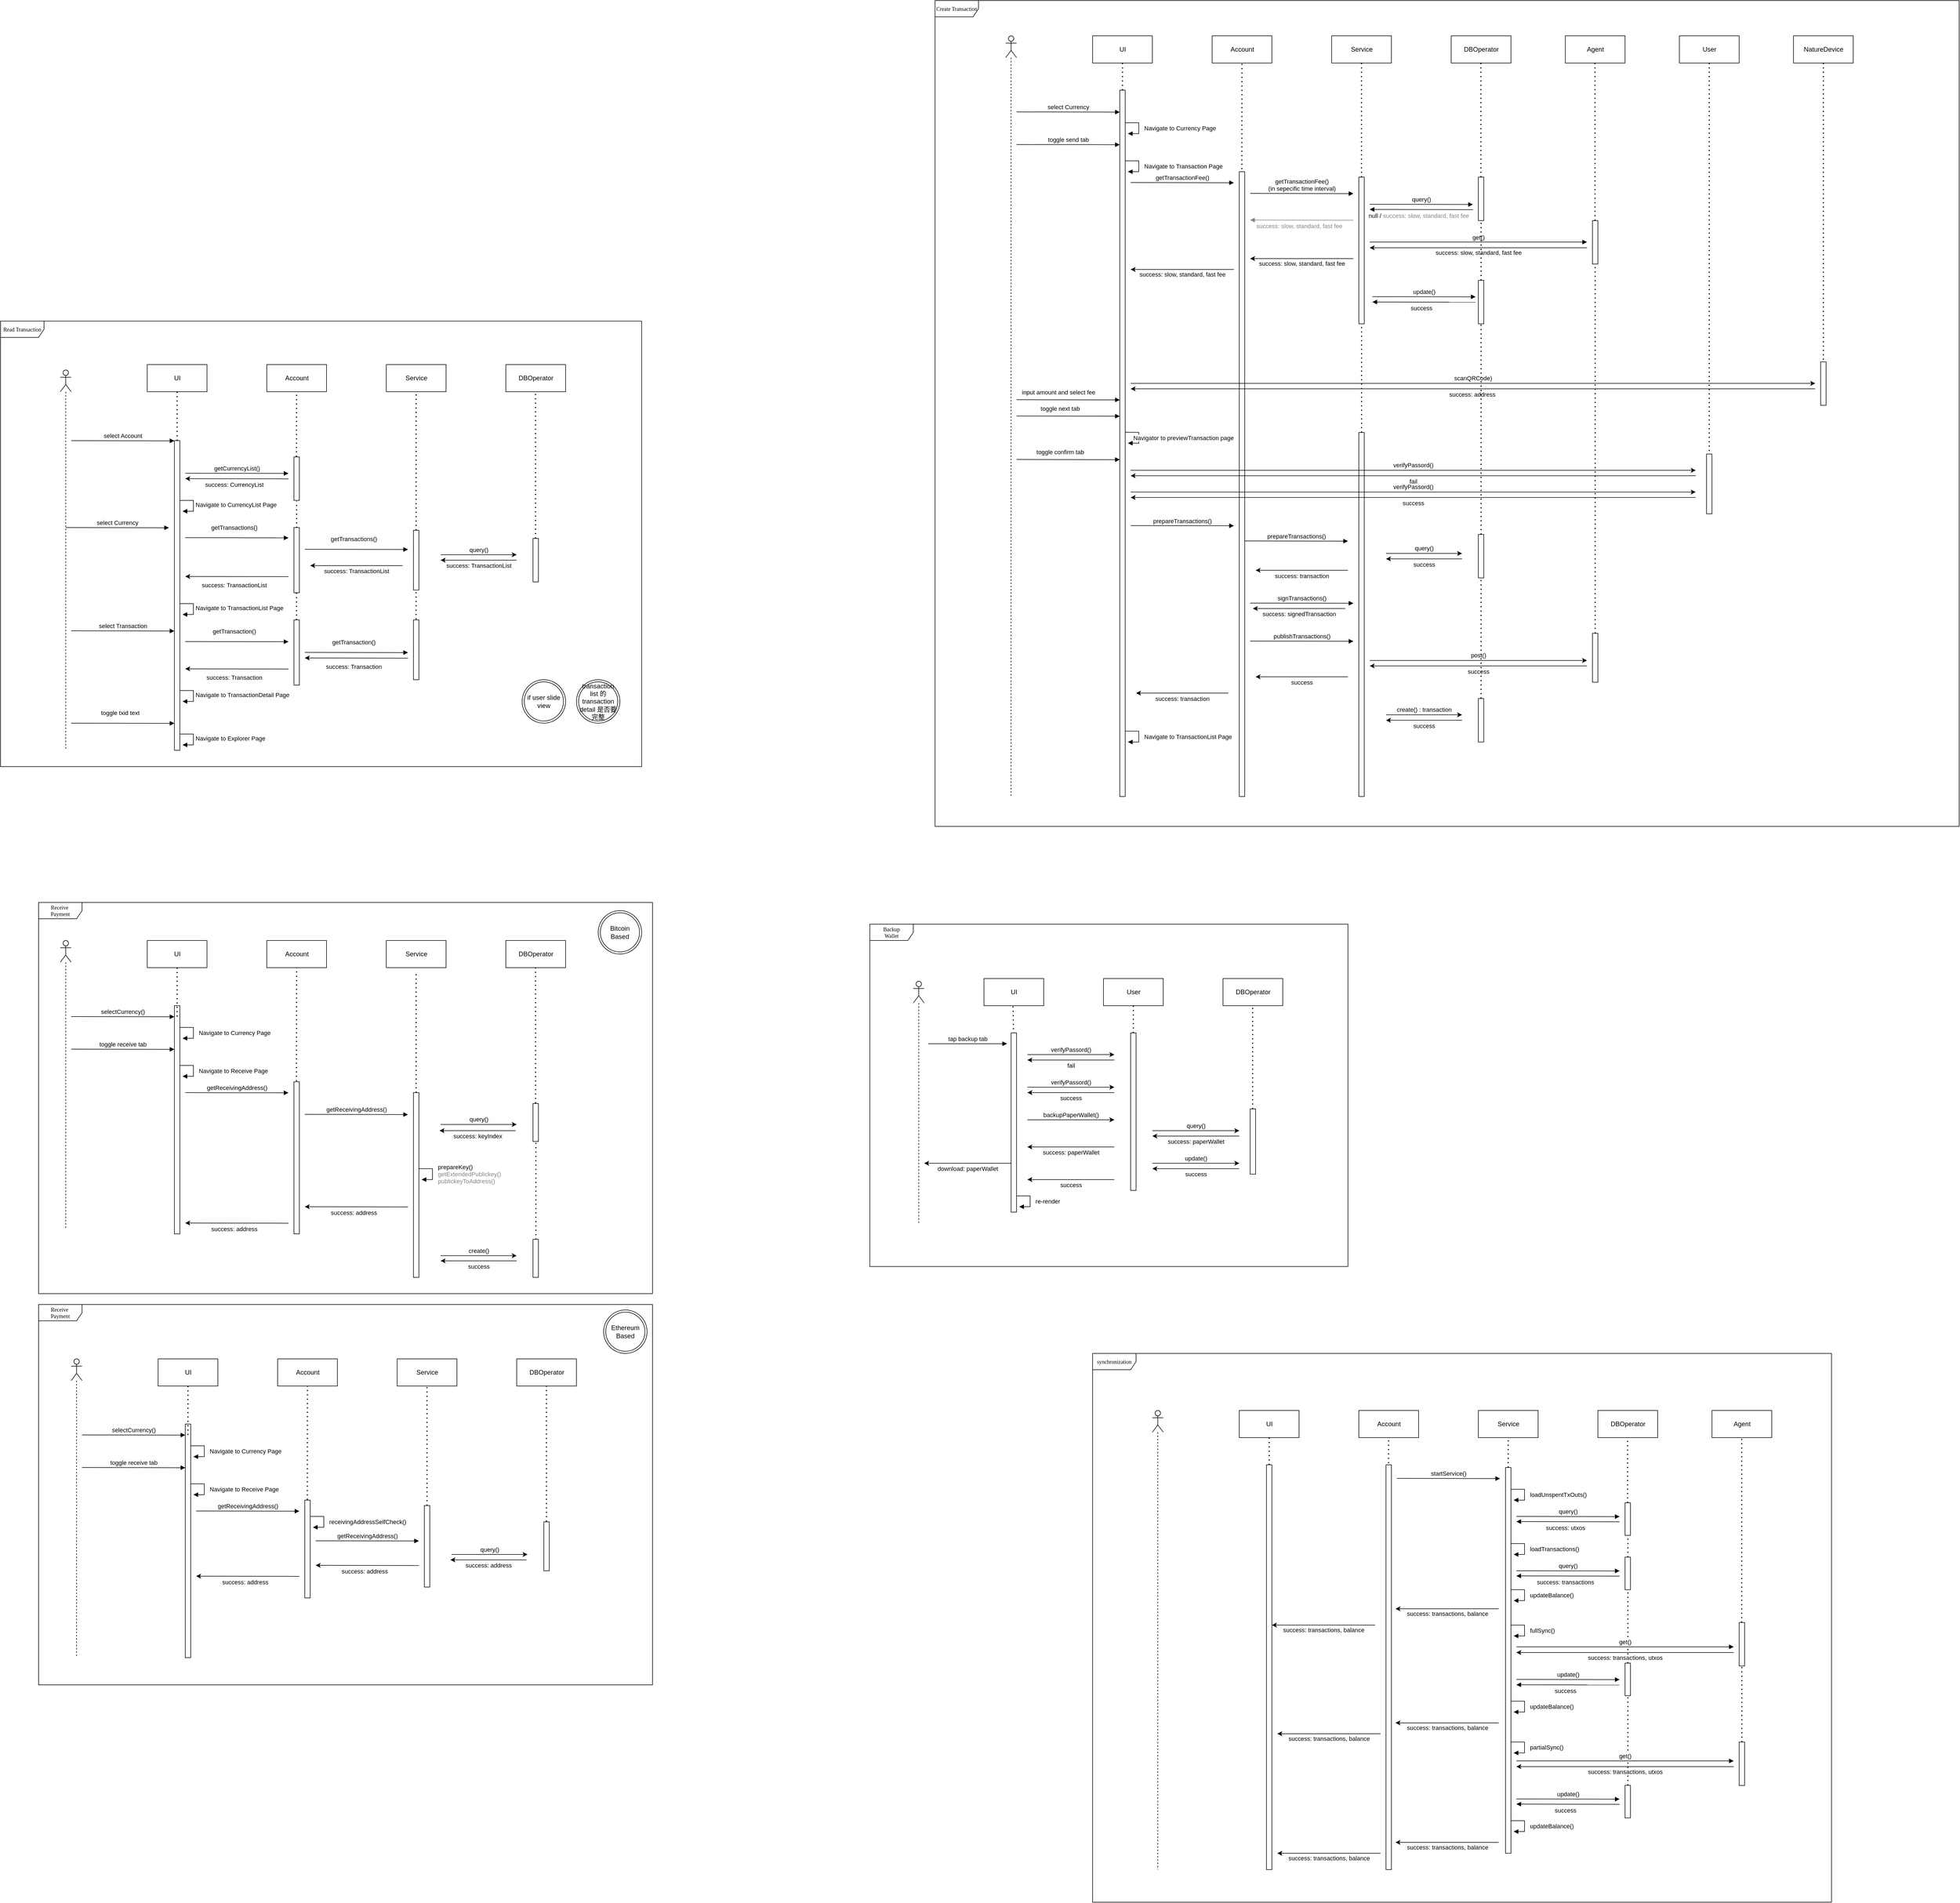 <mxfile version="14.1.9" type="github">
  <diagram name="Page-1" id="13e1069c-82ec-6db2-03f1-153e76fe0fe0">
    <mxGraphModel dx="1577" dy="1927" grid="1" gridSize="10" guides="1" tooltips="1" connect="1" arrows="1" fold="1" page="1" pageScale="1" pageWidth="1100" pageHeight="850" background="#ffffff" math="0" shadow="0">
      <root>
        <mxCell id="0" />
        <mxCell id="1" parent="0" />
        <mxCell id="yyJwS7DBhN0DAcm4mNb7-387" value="" style="group" vertex="1" connectable="0" parent="1">
          <mxGeometry x="150" y="60" width="1180" height="840" as="geometry" />
        </mxCell>
        <mxCell id="yyJwS7DBhN0DAcm4mNb7-1" value="Read Transaction" style="shape=umlFrame;whiteSpace=wrap;html=1;rounded=0;shadow=0;comic=0;labelBackgroundColor=none;strokeWidth=1;fontFamily=Verdana;fontSize=10;align=center;width=80;height=30;" vertex="1" parent="yyJwS7DBhN0DAcm4mNb7-387">
          <mxGeometry y="50" width="1180" height="820" as="geometry" />
        </mxCell>
        <mxCell id="yyJwS7DBhN0DAcm4mNb7-324" value="UI" style="html=1;" vertex="1" parent="yyJwS7DBhN0DAcm4mNb7-387">
          <mxGeometry x="270" y="130" width="110" height="50" as="geometry" />
        </mxCell>
        <mxCell id="yyJwS7DBhN0DAcm4mNb7-328" value="Account" style="html=1;" vertex="1" parent="yyJwS7DBhN0DAcm4mNb7-387">
          <mxGeometry x="490" y="130" width="110" height="50" as="geometry" />
        </mxCell>
        <mxCell id="yyJwS7DBhN0DAcm4mNb7-329" value="DBOperator" style="html=1;" vertex="1" parent="yyJwS7DBhN0DAcm4mNb7-387">
          <mxGeometry x="930" y="130" width="110" height="50" as="geometry" />
        </mxCell>
        <mxCell id="yyJwS7DBhN0DAcm4mNb7-331" value="" style="html=1;points=[];perimeter=orthogonalPerimeter;" vertex="1" parent="yyJwS7DBhN0DAcm4mNb7-387">
          <mxGeometry x="320" y="270" width="10" height="570" as="geometry" />
        </mxCell>
        <mxCell id="yyJwS7DBhN0DAcm4mNb7-336" value="" style="shape=umlLifeline;participant=umlActor;perimeter=lifelinePerimeter;whiteSpace=wrap;html=1;container=1;collapsible=0;recursiveResize=0;verticalAlign=top;spacingTop=36;outlineConnect=0;" vertex="1" parent="yyJwS7DBhN0DAcm4mNb7-387">
          <mxGeometry x="110" y="140" width="20" height="700" as="geometry" />
        </mxCell>
        <mxCell id="yyJwS7DBhN0DAcm4mNb7-338" value="select Account" style="html=1;verticalAlign=bottom;endArrow=block;" edge="1" parent="yyJwS7DBhN0DAcm4mNb7-387">
          <mxGeometry width="80" relative="1" as="geometry">
            <mxPoint x="130" y="270.0" as="sourcePoint" />
            <mxPoint x="320" y="270.34" as="targetPoint" />
          </mxGeometry>
        </mxCell>
        <mxCell id="yyJwS7DBhN0DAcm4mNb7-341" value="" style="html=1;points=[];perimeter=orthogonalPerimeter;" vertex="1" parent="yyJwS7DBhN0DAcm4mNb7-387">
          <mxGeometry x="540" y="300" width="10" height="80" as="geometry" />
        </mxCell>
        <mxCell id="yyJwS7DBhN0DAcm4mNb7-350" value="" style="html=1;points=[];perimeter=orthogonalPerimeter;" vertex="1" parent="yyJwS7DBhN0DAcm4mNb7-387">
          <mxGeometry x="980" y="450" width="10" height="80" as="geometry" />
        </mxCell>
        <mxCell id="yyJwS7DBhN0DAcm4mNb7-351" value="" style="endArrow=classic;html=1;" edge="1" parent="yyJwS7DBhN0DAcm4mNb7-387">
          <mxGeometry relative="1" as="geometry">
            <mxPoint x="810" y="480.0" as="sourcePoint" />
            <mxPoint x="950" y="480.0" as="targetPoint" />
          </mxGeometry>
        </mxCell>
        <mxCell id="yyJwS7DBhN0DAcm4mNb7-352" value="query()" style="edgeLabel;resizable=0;html=1;align=center;verticalAlign=middle;" connectable="0" vertex="1" parent="yyJwS7DBhN0DAcm4mNb7-351">
          <mxGeometry relative="1" as="geometry">
            <mxPoint y="-9.66" as="offset" />
          </mxGeometry>
        </mxCell>
        <mxCell id="yyJwS7DBhN0DAcm4mNb7-353" value="" style="endArrow=none;html=1;startArrow=classic;startFill=1;endFill=0;" edge="1" parent="yyJwS7DBhN0DAcm4mNb7-387">
          <mxGeometry relative="1" as="geometry">
            <mxPoint x="810" y="490" as="sourcePoint" />
            <mxPoint x="950" y="490" as="targetPoint" />
          </mxGeometry>
        </mxCell>
        <mxCell id="yyJwS7DBhN0DAcm4mNb7-354" value="success: TransactionList" style="edgeLabel;resizable=0;html=1;align=center;verticalAlign=middle;" connectable="0" vertex="1" parent="yyJwS7DBhN0DAcm4mNb7-353">
          <mxGeometry relative="1" as="geometry">
            <mxPoint y="10" as="offset" />
          </mxGeometry>
        </mxCell>
        <mxCell id="yyJwS7DBhN0DAcm4mNb7-361" value="" style="endArrow=none;dashed=1;html=1;dashPattern=1 3;strokeWidth=2;entryX=0.5;entryY=1;entryDx=0;entryDy=0;" edge="1" parent="yyJwS7DBhN0DAcm4mNb7-387" target="yyJwS7DBhN0DAcm4mNb7-324">
          <mxGeometry width="50" height="50" relative="1" as="geometry">
            <mxPoint x="325" y="270" as="sourcePoint" />
            <mxPoint x="640" y="220" as="targetPoint" />
          </mxGeometry>
        </mxCell>
        <mxCell id="yyJwS7DBhN0DAcm4mNb7-363" value="" style="endArrow=none;dashed=1;html=1;dashPattern=1 3;strokeWidth=2;entryX=0.5;entryY=1;entryDx=0;entryDy=0;exitX=0.467;exitY=-0.004;exitDx=0;exitDy=0;exitPerimeter=0;" edge="1" parent="yyJwS7DBhN0DAcm4mNb7-387" source="yyJwS7DBhN0DAcm4mNb7-341">
          <mxGeometry width="50" height="50" relative="1" as="geometry">
            <mxPoint x="544.88" y="270" as="sourcePoint" />
            <mxPoint x="544.88" y="180" as="targetPoint" />
          </mxGeometry>
        </mxCell>
        <mxCell id="yyJwS7DBhN0DAcm4mNb7-364" value="" style="endArrow=none;dashed=1;html=1;dashPattern=1 3;strokeWidth=2;entryX=0.5;entryY=1;entryDx=0;entryDy=0;" edge="1" parent="yyJwS7DBhN0DAcm4mNb7-387" source="yyJwS7DBhN0DAcm4mNb7-350">
          <mxGeometry width="50" height="50" relative="1" as="geometry">
            <mxPoint x="985" y="400" as="sourcePoint" />
            <mxPoint x="984.71" y="180" as="targetPoint" />
          </mxGeometry>
        </mxCell>
        <mxCell id="yyJwS7DBhN0DAcm4mNb7-366" value="" style="group" vertex="1" connectable="0" parent="yyJwS7DBhN0DAcm4mNb7-387">
          <mxGeometry x="710" y="130" width="110" height="220" as="geometry" />
        </mxCell>
        <mxCell id="yyJwS7DBhN0DAcm4mNb7-340" value="Service" style="html=1;" vertex="1" parent="yyJwS7DBhN0DAcm4mNb7-366">
          <mxGeometry width="110" height="50" as="geometry" />
        </mxCell>
        <mxCell id="yyJwS7DBhN0DAcm4mNb7-362" value="" style="endArrow=none;dashed=1;html=1;dashPattern=1 3;strokeWidth=2;entryX=0.5;entryY=1;entryDx=0;entryDy=0;" edge="1" parent="yyJwS7DBhN0DAcm4mNb7-366" source="yyJwS7DBhN0DAcm4mNb7-339">
          <mxGeometry width="50" height="50" relative="1" as="geometry">
            <mxPoint x="54.88" y="140" as="sourcePoint" />
            <mxPoint x="54.88" y="50" as="targetPoint" />
          </mxGeometry>
        </mxCell>
        <mxCell id="yyJwS7DBhN0DAcm4mNb7-369" value="getCurrencyList()" style="html=1;verticalAlign=bottom;endArrow=block;" edge="1" parent="yyJwS7DBhN0DAcm4mNb7-387">
          <mxGeometry width="80" relative="1" as="geometry">
            <mxPoint x="340" y="330.0" as="sourcePoint" />
            <mxPoint x="530" y="330.34" as="targetPoint" />
          </mxGeometry>
        </mxCell>
        <mxCell id="yyJwS7DBhN0DAcm4mNb7-370" value="success: CurrencyList" style="html=1;verticalAlign=bottom;endArrow=none;endFill=0;startArrow=classic;startFill=1;" edge="1" parent="yyJwS7DBhN0DAcm4mNb7-387">
          <mxGeometry x="-0.052" y="-20" width="80" relative="1" as="geometry">
            <mxPoint x="340" y="340.0" as="sourcePoint" />
            <mxPoint x="530" y="340.34" as="targetPoint" />
            <mxPoint as="offset" />
          </mxGeometry>
        </mxCell>
        <mxCell id="yyJwS7DBhN0DAcm4mNb7-372" value="getTransactions()" style="html=1;verticalAlign=bottom;endArrow=block;" edge="1" parent="yyJwS7DBhN0DAcm4mNb7-387">
          <mxGeometry x="-0.053" y="10" width="80" relative="1" as="geometry">
            <mxPoint x="560" y="470" as="sourcePoint" />
            <mxPoint x="750" y="470.34" as="targetPoint" />
            <mxPoint as="offset" />
          </mxGeometry>
        </mxCell>
        <mxCell id="yyJwS7DBhN0DAcm4mNb7-373" value="success: TransactionList" style="html=1;verticalAlign=bottom;endArrow=none;endFill=0;startArrow=classic;startFill=1;" edge="1" parent="yyJwS7DBhN0DAcm4mNb7-387">
          <mxGeometry x="-0.052" y="-25" width="80" relative="1" as="geometry">
            <mxPoint x="340" y="520" as="sourcePoint" />
            <mxPoint x="530" y="520.34" as="targetPoint" />
            <mxPoint as="offset" />
          </mxGeometry>
        </mxCell>
        <mxCell id="yyJwS7DBhN0DAcm4mNb7-374" value="" style="html=1;points=[];perimeter=orthogonalPerimeter;" vertex="1" parent="yyJwS7DBhN0DAcm4mNb7-387">
          <mxGeometry x="540" y="430" width="10" height="120" as="geometry" />
        </mxCell>
        <mxCell id="yyJwS7DBhN0DAcm4mNb7-339" value="" style="html=1;points=[];perimeter=orthogonalPerimeter;" vertex="1" parent="yyJwS7DBhN0DAcm4mNb7-387">
          <mxGeometry x="760" y="435" width="10" height="110" as="geometry" />
        </mxCell>
        <mxCell id="yyJwS7DBhN0DAcm4mNb7-376" value="getTransactions()" style="html=1;verticalAlign=bottom;endArrow=block;" edge="1" parent="yyJwS7DBhN0DAcm4mNb7-387">
          <mxGeometry x="-0.053" y="10" width="80" relative="1" as="geometry">
            <mxPoint x="340" y="448.57" as="sourcePoint" />
            <mxPoint x="530" y="448.91" as="targetPoint" />
            <mxPoint as="offset" />
          </mxGeometry>
        </mxCell>
        <mxCell id="yyJwS7DBhN0DAcm4mNb7-377" value="" style="endArrow=none;html=1;startArrow=classic;startFill=1;endFill=0;" edge="1" parent="yyJwS7DBhN0DAcm4mNb7-387">
          <mxGeometry relative="1" as="geometry">
            <mxPoint x="570" y="500" as="sourcePoint" />
            <mxPoint x="740" y="500" as="targetPoint" />
          </mxGeometry>
        </mxCell>
        <mxCell id="yyJwS7DBhN0DAcm4mNb7-378" value="success: TransactionList" style="edgeLabel;resizable=0;html=1;align=center;verticalAlign=middle;" connectable="0" vertex="1" parent="yyJwS7DBhN0DAcm4mNb7-377">
          <mxGeometry relative="1" as="geometry">
            <mxPoint y="10" as="offset" />
          </mxGeometry>
        </mxCell>
        <mxCell id="yyJwS7DBhN0DAcm4mNb7-381" value="&lt;span style=&quot;font-family: &amp;#34;helvetica&amp;#34; ; text-align: center&quot;&gt;Navigate to&amp;nbsp;&lt;/span&gt;&lt;span style=&quot;text-align: center&quot;&gt;TransactionList&lt;/span&gt;&lt;span style=&quot;font-family: &amp;#34;helvetica&amp;#34; ; text-align: center&quot;&gt;&amp;nbsp;Page&lt;/span&gt;" style="edgeStyle=orthogonalEdgeStyle;html=1;align=left;spacingLeft=2;endArrow=block;rounded=0;entryX=1;entryY=0;" edge="1" parent="yyJwS7DBhN0DAcm4mNb7-387">
          <mxGeometry relative="1" as="geometry">
            <mxPoint x="330" y="570" as="sourcePoint" />
            <Array as="points">
              <mxPoint x="355" y="570" />
            </Array>
            <mxPoint x="335" y="590" as="targetPoint" />
          </mxGeometry>
        </mxCell>
        <mxCell id="yyJwS7DBhN0DAcm4mNb7-384" value="&lt;span style=&quot;font-family: &amp;#34;helvetica&amp;#34; ; text-align: center&quot;&gt;Navigate to&amp;nbsp;&lt;/span&gt;&lt;span style=&quot;text-align: center&quot;&gt;CurrencyList&lt;/span&gt;&lt;span style=&quot;font-family: &amp;#34;helvetica&amp;#34; ; text-align: center&quot;&gt;&amp;nbsp;Page&lt;/span&gt;" style="edgeStyle=orthogonalEdgeStyle;html=1;align=left;spacingLeft=2;endArrow=block;rounded=0;entryX=1;entryY=0;" edge="1" parent="yyJwS7DBhN0DAcm4mNb7-387">
          <mxGeometry relative="1" as="geometry">
            <mxPoint x="330" y="380" as="sourcePoint" />
            <Array as="points">
              <mxPoint x="355" y="380" />
            </Array>
            <mxPoint x="335" y="400" as="targetPoint" />
          </mxGeometry>
        </mxCell>
        <mxCell id="yyJwS7DBhN0DAcm4mNb7-423" value="select Transaction" style="html=1;verticalAlign=bottom;endArrow=block;" edge="1" parent="yyJwS7DBhN0DAcm4mNb7-387">
          <mxGeometry width="80" relative="1" as="geometry">
            <mxPoint x="130" y="620" as="sourcePoint" />
            <mxPoint x="320" y="620.34" as="targetPoint" />
          </mxGeometry>
        </mxCell>
        <mxCell id="yyJwS7DBhN0DAcm4mNb7-424" value="&lt;span style=&quot;font-family: &amp;#34;helvetica&amp;#34; ; text-align: center&quot;&gt;Navigate to&amp;nbsp;&lt;/span&gt;&lt;span style=&quot;text-align: center&quot;&gt;TransactionDetail&lt;/span&gt;&lt;span style=&quot;font-family: &amp;#34;helvetica&amp;#34; ; text-align: center&quot;&gt;&amp;nbsp;Page&lt;/span&gt;" style="edgeStyle=orthogonalEdgeStyle;html=1;align=left;spacingLeft=2;endArrow=block;rounded=0;entryX=1;entryY=0;" edge="1" parent="yyJwS7DBhN0DAcm4mNb7-387">
          <mxGeometry relative="1" as="geometry">
            <mxPoint x="330" y="730" as="sourcePoint" />
            <Array as="points">
              <mxPoint x="355" y="730" />
            </Array>
            <mxPoint x="335" y="750" as="targetPoint" />
          </mxGeometry>
        </mxCell>
        <mxCell id="yyJwS7DBhN0DAcm4mNb7-426" value="toggle txid text" style="html=1;verticalAlign=bottom;endArrow=block;" edge="1" parent="yyJwS7DBhN0DAcm4mNb7-387">
          <mxGeometry x="-0.053" y="10" width="80" relative="1" as="geometry">
            <mxPoint x="130" y="790" as="sourcePoint" />
            <mxPoint x="320" y="790.34" as="targetPoint" />
            <mxPoint as="offset" />
          </mxGeometry>
        </mxCell>
        <mxCell id="yyJwS7DBhN0DAcm4mNb7-427" value="&lt;span style=&quot;font-family: &amp;#34;helvetica&amp;#34; ; text-align: center&quot;&gt;Navigate to&amp;nbsp;&lt;/span&gt;&lt;span style=&quot;text-align: center&quot;&gt;Explorer&lt;/span&gt;&lt;span style=&quot;font-family: &amp;#34;helvetica&amp;#34; ; text-align: center&quot;&gt;&amp;nbsp;Page&lt;/span&gt;" style="edgeStyle=orthogonalEdgeStyle;html=1;align=left;spacingLeft=2;endArrow=block;rounded=0;entryX=1;entryY=0;" edge="1" parent="yyJwS7DBhN0DAcm4mNb7-387">
          <mxGeometry relative="1" as="geometry">
            <mxPoint x="330" y="810" as="sourcePoint" />
            <Array as="points">
              <mxPoint x="355" y="810" />
            </Array>
            <mxPoint x="335" y="830" as="targetPoint" />
          </mxGeometry>
        </mxCell>
        <mxCell id="yyJwS7DBhN0DAcm4mNb7-673" value="select Currency" style="html=1;verticalAlign=bottom;endArrow=block;" edge="1" parent="yyJwS7DBhN0DAcm4mNb7-387">
          <mxGeometry width="80" relative="1" as="geometry">
            <mxPoint x="120" y="430" as="sourcePoint" />
            <mxPoint x="310" y="430.34" as="targetPoint" />
          </mxGeometry>
        </mxCell>
        <mxCell id="yyJwS7DBhN0DAcm4mNb7-674" value="if user slide view" style="ellipse;shape=doubleEllipse;whiteSpace=wrap;html=1;aspect=fixed;" vertex="1" parent="yyJwS7DBhN0DAcm4mNb7-387">
          <mxGeometry x="960" y="710" width="80" height="80" as="geometry" />
        </mxCell>
        <mxCell id="yyJwS7DBhN0DAcm4mNb7-675" value="transaction list 的 transaction detail 是否要完整" style="ellipse;shape=doubleEllipse;whiteSpace=wrap;html=1;aspect=fixed;" vertex="1" parent="yyJwS7DBhN0DAcm4mNb7-387">
          <mxGeometry x="1060" y="710" width="80" height="80" as="geometry" />
        </mxCell>
        <mxCell id="yyJwS7DBhN0DAcm4mNb7-892" value="" style="endArrow=none;dashed=1;html=1;dashPattern=1 3;strokeWidth=2;entryX=0.493;entryY=1.018;entryDx=0;entryDy=0;exitX=0.493;exitY=0.003;exitDx=0;exitDy=0;exitPerimeter=0;entryPerimeter=0;" edge="1" parent="yyJwS7DBhN0DAcm4mNb7-387" source="yyJwS7DBhN0DAcm4mNb7-374" target="yyJwS7DBhN0DAcm4mNb7-341">
          <mxGeometry width="50" height="50" relative="1" as="geometry">
            <mxPoint x="554.67" y="309.68" as="sourcePoint" />
            <mxPoint x="554.88" y="190.0" as="targetPoint" />
          </mxGeometry>
        </mxCell>
        <mxCell id="yyJwS7DBhN0DAcm4mNb7-893" value="" style="endArrow=none;dashed=1;html=1;dashPattern=1 3;strokeWidth=2;entryX=0.493;entryY=1.018;entryDx=0;entryDy=0;entryPerimeter=0;" edge="1" parent="yyJwS7DBhN0DAcm4mNb7-387" source="yyJwS7DBhN0DAcm4mNb7-895">
          <mxGeometry width="50" height="50" relative="1" as="geometry">
            <mxPoint x="544.76" y="598.92" as="sourcePoint" />
            <mxPoint x="544.76" y="550.0" as="targetPoint" />
          </mxGeometry>
        </mxCell>
        <mxCell id="yyJwS7DBhN0DAcm4mNb7-895" value="" style="html=1;points=[];perimeter=orthogonalPerimeter;" vertex="1" parent="yyJwS7DBhN0DAcm4mNb7-387">
          <mxGeometry x="540" y="600" width="10" height="120" as="geometry" />
        </mxCell>
        <mxCell id="yyJwS7DBhN0DAcm4mNb7-896" value="getTransaction()" style="html=1;verticalAlign=bottom;endArrow=block;" edge="1" parent="yyJwS7DBhN0DAcm4mNb7-387">
          <mxGeometry x="-0.053" y="10" width="80" relative="1" as="geometry">
            <mxPoint x="340" y="639.76" as="sourcePoint" />
            <mxPoint x="530" y="640.1" as="targetPoint" />
            <mxPoint as="offset" />
          </mxGeometry>
        </mxCell>
        <mxCell id="yyJwS7DBhN0DAcm4mNb7-897" value="success: Transaction" style="html=1;verticalAlign=bottom;endArrow=none;endFill=0;startArrow=classic;startFill=1;" edge="1" parent="yyJwS7DBhN0DAcm4mNb7-387">
          <mxGeometry x="-0.052" y="-25" width="80" relative="1" as="geometry">
            <mxPoint x="340" y="690" as="sourcePoint" />
            <mxPoint x="530" y="690.34" as="targetPoint" />
            <mxPoint as="offset" />
          </mxGeometry>
        </mxCell>
        <mxCell id="yyJwS7DBhN0DAcm4mNb7-900" value="getTransaction()" style="html=1;verticalAlign=bottom;endArrow=block;" edge="1" parent="yyJwS7DBhN0DAcm4mNb7-387">
          <mxGeometry x="-0.053" y="10" width="80" relative="1" as="geometry">
            <mxPoint x="560" y="659.76" as="sourcePoint" />
            <mxPoint x="750" y="660.1" as="targetPoint" />
            <mxPoint as="offset" />
          </mxGeometry>
        </mxCell>
        <mxCell id="yyJwS7DBhN0DAcm4mNb7-947" value="success: Transaction" style="html=1;verticalAlign=bottom;endArrow=none;endFill=0;startArrow=classic;startFill=1;" edge="1" parent="yyJwS7DBhN0DAcm4mNb7-387">
          <mxGeometry x="-0.052" y="-25" width="80" relative="1" as="geometry">
            <mxPoint x="560" y="670" as="sourcePoint" />
            <mxPoint x="750" y="670.34" as="targetPoint" />
            <mxPoint as="offset" />
          </mxGeometry>
        </mxCell>
        <mxCell id="yyJwS7DBhN0DAcm4mNb7-948" value="" style="html=1;points=[];perimeter=orthogonalPerimeter;" vertex="1" parent="yyJwS7DBhN0DAcm4mNb7-387">
          <mxGeometry x="760" y="600" width="10" height="110" as="geometry" />
        </mxCell>
        <mxCell id="yyJwS7DBhN0DAcm4mNb7-949" value="" style="endArrow=none;dashed=1;html=1;dashPattern=1 3;strokeWidth=2;exitX=0.481;exitY=-0.009;exitDx=0;exitDy=0;exitPerimeter=0;" edge="1" parent="yyJwS7DBhN0DAcm4mNb7-387" source="yyJwS7DBhN0DAcm4mNb7-948" target="yyJwS7DBhN0DAcm4mNb7-339">
          <mxGeometry width="50" height="50" relative="1" as="geometry">
            <mxPoint x="764.76" y="595" as="sourcePoint" />
            <mxPoint x="764.76" y="545.0" as="targetPoint" />
          </mxGeometry>
        </mxCell>
        <mxCell id="yyJwS7DBhN0DAcm4mNb7-840" value="" style="group" vertex="1" connectable="0" parent="1">
          <mxGeometry x="220" y="1920" width="1130" height="700" as="geometry" />
        </mxCell>
        <mxCell id="yyJwS7DBhN0DAcm4mNb7-757" value="Receive&amp;nbsp;&lt;br&gt;Payment" style="shape=umlFrame;whiteSpace=wrap;html=1;rounded=0;shadow=0;comic=0;labelBackgroundColor=none;strokeWidth=1;fontFamily=Verdana;fontSize=10;align=center;width=80;height=30;" vertex="1" parent="yyJwS7DBhN0DAcm4mNb7-840">
          <mxGeometry width="1130" height="700" as="geometry" />
        </mxCell>
        <mxCell id="yyJwS7DBhN0DAcm4mNb7-758" value="UI" style="html=1;" vertex="1" parent="yyJwS7DBhN0DAcm4mNb7-840">
          <mxGeometry x="220" y="100" width="110" height="50" as="geometry" />
        </mxCell>
        <mxCell id="yyJwS7DBhN0DAcm4mNb7-759" value="Account" style="html=1;" vertex="1" parent="yyJwS7DBhN0DAcm4mNb7-840">
          <mxGeometry x="440" y="100" width="110" height="50" as="geometry" />
        </mxCell>
        <mxCell id="yyJwS7DBhN0DAcm4mNb7-760" value="DBOperator" style="html=1;" vertex="1" parent="yyJwS7DBhN0DAcm4mNb7-840">
          <mxGeometry x="880" y="100" width="110" height="50" as="geometry" />
        </mxCell>
        <mxCell id="yyJwS7DBhN0DAcm4mNb7-761" value="" style="html=1;points=[];perimeter=orthogonalPerimeter;" vertex="1" parent="yyJwS7DBhN0DAcm4mNb7-840">
          <mxGeometry x="270" y="220" width="10" height="430" as="geometry" />
        </mxCell>
        <mxCell id="yyJwS7DBhN0DAcm4mNb7-762" value="" style="shape=umlLifeline;participant=umlActor;perimeter=lifelinePerimeter;whiteSpace=wrap;html=1;container=1;collapsible=0;recursiveResize=0;verticalAlign=top;spacingTop=36;outlineConnect=0;" vertex="1" parent="yyJwS7DBhN0DAcm4mNb7-840">
          <mxGeometry x="60" y="100" width="20" height="550" as="geometry" />
        </mxCell>
        <mxCell id="yyJwS7DBhN0DAcm4mNb7-763" value="selectCurrency()" style="html=1;verticalAlign=bottom;endArrow=block;" edge="1" parent="yyJwS7DBhN0DAcm4mNb7-840">
          <mxGeometry x="-50" y="-30" width="80" as="geometry">
            <mxPoint x="80" y="240" as="sourcePoint" />
            <mxPoint x="270" y="240.34" as="targetPoint" />
          </mxGeometry>
        </mxCell>
        <mxCell id="yyJwS7DBhN0DAcm4mNb7-764" value="" style="endArrow=none;dashed=1;html=1;dashPattern=1 3;strokeWidth=2;entryX=0.5;entryY=1;entryDx=0;entryDy=0;" edge="1" parent="yyJwS7DBhN0DAcm4mNb7-840" target="yyJwS7DBhN0DAcm4mNb7-758">
          <mxGeometry x="-50" y="-30" width="50" height="50" as="geometry">
            <mxPoint x="275" y="240" as="sourcePoint" />
            <mxPoint x="590" y="190" as="targetPoint" />
          </mxGeometry>
        </mxCell>
        <mxCell id="yyJwS7DBhN0DAcm4mNb7-765" value="" style="endArrow=none;dashed=1;html=1;dashPattern=1 3;strokeWidth=2;entryX=0.5;entryY=1;entryDx=0;entryDy=0;exitX=0.467;exitY=-0.004;exitDx=0;exitDy=0;exitPerimeter=0;" edge="1" parent="yyJwS7DBhN0DAcm4mNb7-840" source="yyJwS7DBhN0DAcm4mNb7-776">
          <mxGeometry x="-50" y="-30" width="50" height="50" as="geometry">
            <mxPoint x="494.88" y="240" as="sourcePoint" />
            <mxPoint x="494.88" y="150" as="targetPoint" />
          </mxGeometry>
        </mxCell>
        <mxCell id="yyJwS7DBhN0DAcm4mNb7-766" value="" style="endArrow=none;dashed=1;html=1;dashPattern=1 3;strokeWidth=2;entryX=0.5;entryY=1;entryDx=0;entryDy=0;exitX=0.48;exitY=-0.007;exitDx=0;exitDy=0;exitPerimeter=0;" edge="1" parent="yyJwS7DBhN0DAcm4mNb7-840" source="yyJwS7DBhN0DAcm4mNb7-775">
          <mxGeometry x="-50" y="-30" width="50" height="50" as="geometry">
            <mxPoint x="934.71" y="700" as="sourcePoint" />
            <mxPoint x="934.71" y="150" as="targetPoint" />
          </mxGeometry>
        </mxCell>
        <mxCell id="yyJwS7DBhN0DAcm4mNb7-767" value="" style="group" vertex="1" connectable="0" parent="yyJwS7DBhN0DAcm4mNb7-840">
          <mxGeometry x="660" y="100" width="110" height="420" as="geometry" />
        </mxCell>
        <mxCell id="yyJwS7DBhN0DAcm4mNb7-768" value="Service" style="html=1;" vertex="1" parent="yyJwS7DBhN0DAcm4mNb7-767">
          <mxGeometry width="110" height="50" as="geometry" />
        </mxCell>
        <mxCell id="yyJwS7DBhN0DAcm4mNb7-769" value="" style="endArrow=none;dashed=1;html=1;dashPattern=1 3;strokeWidth=2;entryX=0.5;entryY=1;entryDx=0;entryDy=0;" edge="1" parent="yyJwS7DBhN0DAcm4mNb7-767" source="yyJwS7DBhN0DAcm4mNb7-770">
          <mxGeometry width="50" height="50" relative="1" as="geometry">
            <mxPoint x="54.88" y="550" as="sourcePoint" />
            <mxPoint x="54.88" y="50" as="targetPoint" />
          </mxGeometry>
        </mxCell>
        <mxCell id="yyJwS7DBhN0DAcm4mNb7-770" value="" style="html=1;points=[];perimeter=orthogonalPerimeter;" vertex="1" parent="yyJwS7DBhN0DAcm4mNb7-767">
          <mxGeometry x="50" y="270" width="10" height="150" as="geometry" />
        </mxCell>
        <mxCell id="yyJwS7DBhN0DAcm4mNb7-771" value="getReceivingAddress()" style="html=1;verticalAlign=bottom;endArrow=block;" edge="1" parent="yyJwS7DBhN0DAcm4mNb7-840">
          <mxGeometry x="-50" y="50" width="80" as="geometry">
            <mxPoint x="290" y="380" as="sourcePoint" />
            <mxPoint x="480" y="380.34" as="targetPoint" />
          </mxGeometry>
        </mxCell>
        <mxCell id="yyJwS7DBhN0DAcm4mNb7-772" value="&lt;span style=&quot;font-family: &amp;#34;helvetica&amp;#34; ; text-align: center&quot;&gt;Navigate to Currency Page&lt;/span&gt;" style="edgeStyle=orthogonalEdgeStyle;html=1;align=left;spacingLeft=2;endArrow=block;rounded=0;entryX=1;entryY=0;" edge="1" parent="yyJwS7DBhN0DAcm4mNb7-840">
          <mxGeometry x="-1790" y="-100" as="geometry">
            <mxPoint x="280" y="260" as="sourcePoint" />
            <Array as="points">
              <mxPoint x="305" y="260" />
            </Array>
            <mxPoint x="285" y="280" as="targetPoint" />
            <mxPoint x="28" as="offset" />
          </mxGeometry>
        </mxCell>
        <mxCell id="yyJwS7DBhN0DAcm4mNb7-773" value="toggle receive tab" style="html=1;verticalAlign=bottom;endArrow=block;" edge="1" parent="yyJwS7DBhN0DAcm4mNb7-840">
          <mxGeometry x="-50" y="30" width="80" as="geometry">
            <mxPoint x="80" y="300" as="sourcePoint" />
            <mxPoint x="270" y="300.34" as="targetPoint" />
          </mxGeometry>
        </mxCell>
        <mxCell id="yyJwS7DBhN0DAcm4mNb7-774" value="&lt;span style=&quot;font-family: &amp;#34;helvetica&amp;#34; ; text-align: center&quot;&gt;Navigate to Receive Page&lt;/span&gt;" style="edgeStyle=orthogonalEdgeStyle;html=1;align=left;spacingLeft=2;endArrow=block;rounded=0;entryX=1;entryY=0;" edge="1" parent="yyJwS7DBhN0DAcm4mNb7-840">
          <mxGeometry x="-1790" y="-30" as="geometry">
            <mxPoint x="280" y="330" as="sourcePoint" />
            <Array as="points">
              <mxPoint x="305" y="330.01" />
              <mxPoint x="305" y="350.01" />
            </Array>
            <mxPoint x="285" y="350" as="targetPoint" />
            <mxPoint x="28" as="offset" />
          </mxGeometry>
        </mxCell>
        <mxCell id="yyJwS7DBhN0DAcm4mNb7-775" value="" style="html=1;points=[];perimeter=orthogonalPerimeter;" vertex="1" parent="yyJwS7DBhN0DAcm4mNb7-840">
          <mxGeometry x="930" y="400" width="10" height="90" as="geometry" />
        </mxCell>
        <mxCell id="yyJwS7DBhN0DAcm4mNb7-776" value="" style="html=1;points=[];perimeter=orthogonalPerimeter;" vertex="1" parent="yyJwS7DBhN0DAcm4mNb7-840">
          <mxGeometry x="490" y="360" width="10" height="180" as="geometry" />
        </mxCell>
        <mxCell id="yyJwS7DBhN0DAcm4mNb7-777" value="getReceivingAddress()" style="html=1;verticalAlign=bottom;endArrow=block;" edge="1" parent="yyJwS7DBhN0DAcm4mNb7-840">
          <mxGeometry x="170" y="104.83" width="80" as="geometry">
            <mxPoint x="510" y="434.83" as="sourcePoint" />
            <mxPoint x="700" y="435.17" as="targetPoint" />
          </mxGeometry>
        </mxCell>
        <mxCell id="yyJwS7DBhN0DAcm4mNb7-778" value="" style="endArrow=classic;html=1;" edge="1" parent="yyJwS7DBhN0DAcm4mNb7-840">
          <mxGeometry x="-10" y="21.43" as="geometry">
            <mxPoint x="760" y="460.0" as="sourcePoint" />
            <mxPoint x="900" y="460.0" as="targetPoint" />
          </mxGeometry>
        </mxCell>
        <mxCell id="yyJwS7DBhN0DAcm4mNb7-779" value="query()" style="edgeLabel;resizable=0;html=1;align=center;verticalAlign=middle;" connectable="0" vertex="1" parent="yyJwS7DBhN0DAcm4mNb7-778">
          <mxGeometry relative="1" as="geometry">
            <mxPoint y="-9.66" as="offset" />
          </mxGeometry>
        </mxCell>
        <mxCell id="yyJwS7DBhN0DAcm4mNb7-780" value="" style="endArrow=none;html=1;startArrow=classic;startFill=1;endFill=0;" edge="1" parent="yyJwS7DBhN0DAcm4mNb7-840">
          <mxGeometry x="-10" y="20" as="geometry">
            <mxPoint x="758" y="470" as="sourcePoint" />
            <mxPoint x="898" y="470" as="targetPoint" />
          </mxGeometry>
        </mxCell>
        <mxCell id="yyJwS7DBhN0DAcm4mNb7-781" value="success: address" style="edgeLabel;resizable=0;html=1;align=center;verticalAlign=middle;" connectable="0" vertex="1" parent="yyJwS7DBhN0DAcm4mNb7-780">
          <mxGeometry relative="1" as="geometry">
            <mxPoint y="10" as="offset" />
          </mxGeometry>
        </mxCell>
        <mxCell id="yyJwS7DBhN0DAcm4mNb7-782" value="success: address" style="html=1;verticalAlign=bottom;endArrow=none;startArrow=classic;startFill=1;endFill=0;" edge="1" parent="yyJwS7DBhN0DAcm4mNb7-840">
          <mxGeometry x="-120" y="-1140" width="80" as="geometry">
            <mxPoint x="510" y="480" as="sourcePoint" />
            <mxPoint x="700" y="480.34" as="targetPoint" />
            <mxPoint x="-5" y="20" as="offset" />
          </mxGeometry>
        </mxCell>
        <mxCell id="yyJwS7DBhN0DAcm4mNb7-783" value="success: address" style="html=1;verticalAlign=bottom;endArrow=none;startArrow=classic;startFill=1;endFill=0;" edge="1" parent="yyJwS7DBhN0DAcm4mNb7-840">
          <mxGeometry x="-340" y="-1120" width="80" as="geometry">
            <mxPoint x="290" y="500" as="sourcePoint" />
            <mxPoint x="480" y="500.34" as="targetPoint" />
            <mxPoint x="-5" y="20" as="offset" />
          </mxGeometry>
        </mxCell>
        <mxCell id="yyJwS7DBhN0DAcm4mNb7-784" value="Ethereum Based" style="ellipse;shape=doubleEllipse;whiteSpace=wrap;html=1;aspect=fixed;" vertex="1" parent="yyJwS7DBhN0DAcm4mNb7-840">
          <mxGeometry x="1040" y="10" width="80" height="80" as="geometry" />
        </mxCell>
        <mxCell id="yyJwS7DBhN0DAcm4mNb7-975" value="&lt;span style=&quot;font-family: &amp;#34;helvetica&amp;#34; ; text-align: center&quot;&gt;receivingAddressSelfCheck()&lt;/span&gt;" style="edgeStyle=orthogonalEdgeStyle;html=1;align=left;spacingLeft=2;endArrow=block;rounded=0;entryX=1;entryY=0;" edge="1" parent="yyJwS7DBhN0DAcm4mNb7-840">
          <mxGeometry x="-1790" y="-1890" as="geometry">
            <mxPoint x="500" y="390" as="sourcePoint" />
            <Array as="points">
              <mxPoint x="525" y="390.01" />
              <mxPoint x="525" y="410.01" />
            </Array>
            <mxPoint x="505" y="410" as="targetPoint" />
            <mxPoint x="28" as="offset" />
          </mxGeometry>
        </mxCell>
        <mxCell id="yyJwS7DBhN0DAcm4mNb7-981" value="" style="group" vertex="1" connectable="0" parent="1">
          <mxGeometry x="1870" y="-480" width="1885" height="1520" as="geometry" />
        </mxCell>
        <mxCell id="yyJwS7DBhN0DAcm4mNb7-482" value="Create Transaction" style="shape=umlFrame;whiteSpace=wrap;html=1;rounded=0;shadow=0;comic=0;labelBackgroundColor=none;strokeWidth=1;fontFamily=Verdana;fontSize=10;align=center;width=80;height=30;" vertex="1" parent="yyJwS7DBhN0DAcm4mNb7-981">
          <mxGeometry width="1885" height="1520" as="geometry" />
        </mxCell>
        <mxCell id="yyJwS7DBhN0DAcm4mNb7-390" value="UI" style="html=1;" vertex="1" parent="yyJwS7DBhN0DAcm4mNb7-981">
          <mxGeometry x="290" y="65" width="110" height="50" as="geometry" />
        </mxCell>
        <mxCell id="yyJwS7DBhN0DAcm4mNb7-391" value="Account" style="html=1;" vertex="1" parent="yyJwS7DBhN0DAcm4mNb7-981">
          <mxGeometry x="510" y="65" width="110" height="50" as="geometry" />
        </mxCell>
        <mxCell id="yyJwS7DBhN0DAcm4mNb7-392" value="DBOperator" style="html=1;" vertex="1" parent="yyJwS7DBhN0DAcm4mNb7-981">
          <mxGeometry x="950" y="65" width="110" height="50" as="geometry" />
        </mxCell>
        <mxCell id="yyJwS7DBhN0DAcm4mNb7-393" value="" style="html=1;points=[];perimeter=orthogonalPerimeter;" vertex="1" parent="yyJwS7DBhN0DAcm4mNb7-981">
          <mxGeometry x="340" y="165" width="10" height="1300" as="geometry" />
        </mxCell>
        <mxCell id="yyJwS7DBhN0DAcm4mNb7-394" value="" style="shape=umlLifeline;participant=umlActor;perimeter=lifelinePerimeter;whiteSpace=wrap;html=1;container=1;collapsible=0;recursiveResize=0;verticalAlign=top;spacingTop=36;outlineConnect=0;" vertex="1" parent="yyJwS7DBhN0DAcm4mNb7-981">
          <mxGeometry x="130" y="65" width="20" height="1400" as="geometry" />
        </mxCell>
        <mxCell id="yyJwS7DBhN0DAcm4mNb7-395" value="select Currency" style="html=1;verticalAlign=bottom;endArrow=block;" edge="1" parent="yyJwS7DBhN0DAcm4mNb7-981">
          <mxGeometry x="20" y="-65" width="80" as="geometry">
            <mxPoint x="150" y="205.0" as="sourcePoint" />
            <mxPoint x="340" y="205.34" as="targetPoint" />
          </mxGeometry>
        </mxCell>
        <mxCell id="yyJwS7DBhN0DAcm4mNb7-402" value="" style="endArrow=none;dashed=1;html=1;dashPattern=1 3;strokeWidth=2;entryX=0.5;entryY=1;entryDx=0;entryDy=0;" edge="1" parent="yyJwS7DBhN0DAcm4mNb7-981" target="yyJwS7DBhN0DAcm4mNb7-390">
          <mxGeometry x="20" y="-65" width="50" height="50" as="geometry">
            <mxPoint x="345" y="165" as="sourcePoint" />
            <mxPoint x="660" y="155" as="targetPoint" />
          </mxGeometry>
        </mxCell>
        <mxCell id="yyJwS7DBhN0DAcm4mNb7-403" value="" style="endArrow=none;dashed=1;html=1;dashPattern=1 3;strokeWidth=2;entryX=0.5;entryY=1;entryDx=0;entryDy=0;exitX=0.467;exitY=-0.004;exitDx=0;exitDy=0;exitPerimeter=0;" edge="1" parent="yyJwS7DBhN0DAcm4mNb7-981" source="yyJwS7DBhN0DAcm4mNb7-396">
          <mxGeometry x="20" y="-65" width="50" height="50" as="geometry">
            <mxPoint x="564.88" y="205" as="sourcePoint" />
            <mxPoint x="564.88" y="115" as="targetPoint" />
          </mxGeometry>
        </mxCell>
        <mxCell id="yyJwS7DBhN0DAcm4mNb7-404" value="" style="endArrow=none;dashed=1;html=1;dashPattern=1 3;strokeWidth=2;entryX=0.5;entryY=1;entryDx=0;entryDy=0;" edge="1" parent="yyJwS7DBhN0DAcm4mNb7-981" source="yyJwS7DBhN0DAcm4mNb7-739">
          <mxGeometry x="20" y="-65" width="50" height="50" as="geometry">
            <mxPoint x="1005" y="335" as="sourcePoint" />
            <mxPoint x="1004.71" y="115" as="targetPoint" />
          </mxGeometry>
        </mxCell>
        <mxCell id="yyJwS7DBhN0DAcm4mNb7-405" value="" style="group" vertex="1" connectable="0" parent="yyJwS7DBhN0DAcm4mNb7-981">
          <mxGeometry x="730" y="65" width="110" height="530" as="geometry" />
        </mxCell>
        <mxCell id="yyJwS7DBhN0DAcm4mNb7-406" value="Service" style="html=1;" vertex="1" parent="yyJwS7DBhN0DAcm4mNb7-405">
          <mxGeometry width="110" height="50" as="geometry" />
        </mxCell>
        <mxCell id="yyJwS7DBhN0DAcm4mNb7-407" value="" style="endArrow=none;dashed=1;html=1;dashPattern=1 3;strokeWidth=2;entryX=0.5;entryY=1;entryDx=0;entryDy=0;" edge="1" parent="yyJwS7DBhN0DAcm4mNb7-405" source="yyJwS7DBhN0DAcm4mNb7-741">
          <mxGeometry width="50" height="50" relative="1" as="geometry">
            <mxPoint x="54.88" y="140" as="sourcePoint" />
            <mxPoint x="54.88" y="50" as="targetPoint" />
          </mxGeometry>
        </mxCell>
        <mxCell id="yyJwS7DBhN0DAcm4mNb7-741" value="" style="html=1;points=[];perimeter=orthogonalPerimeter;" vertex="1" parent="yyJwS7DBhN0DAcm4mNb7-405">
          <mxGeometry x="50" y="260" width="10" height="270" as="geometry" />
        </mxCell>
        <mxCell id="yyJwS7DBhN0DAcm4mNb7-408" value="getTransactionFee()" style="html=1;verticalAlign=bottom;endArrow=block;" edge="1" parent="yyJwS7DBhN0DAcm4mNb7-981">
          <mxGeometry x="20" y="5" width="80" as="geometry">
            <mxPoint x="360" y="335.0" as="sourcePoint" />
            <mxPoint x="550" y="335.34" as="targetPoint" />
          </mxGeometry>
        </mxCell>
        <mxCell id="yyJwS7DBhN0DAcm4mNb7-419" value="&lt;span style=&quot;font-family: &amp;#34;helvetica&amp;#34; ; text-align: center&quot;&gt;Navigate to Currency Page&lt;/span&gt;" style="edgeStyle=orthogonalEdgeStyle;html=1;align=left;spacingLeft=2;endArrow=block;rounded=0;entryX=1;entryY=0;" edge="1" parent="yyJwS7DBhN0DAcm4mNb7-981">
          <mxGeometry x="-1720" y="-135" as="geometry">
            <mxPoint x="350" y="225" as="sourcePoint" />
            <Array as="points">
              <mxPoint x="375" y="225" />
            </Array>
            <mxPoint x="355" y="245" as="targetPoint" />
            <mxPoint x="28" as="offset" />
          </mxGeometry>
        </mxCell>
        <mxCell id="yyJwS7DBhN0DAcm4mNb7-420" value="toggle send tab" style="html=1;verticalAlign=bottom;endArrow=block;" edge="1" parent="yyJwS7DBhN0DAcm4mNb7-981">
          <mxGeometry x="20" y="-5" width="80" as="geometry">
            <mxPoint x="150" y="265" as="sourcePoint" />
            <mxPoint x="340" y="265.34" as="targetPoint" />
          </mxGeometry>
        </mxCell>
        <mxCell id="yyJwS7DBhN0DAcm4mNb7-422" value="&lt;span style=&quot;font-family: &amp;#34;helvetica&amp;#34; ; text-align: center&quot;&gt;Navigate to Transaction Page&lt;/span&gt;" style="edgeStyle=orthogonalEdgeStyle;html=1;align=left;spacingLeft=2;endArrow=block;rounded=0;entryX=1;entryY=0;" edge="1" parent="yyJwS7DBhN0DAcm4mNb7-981">
          <mxGeometry x="-1720" y="-65" as="geometry">
            <mxPoint x="350" y="295" as="sourcePoint" />
            <Array as="points">
              <mxPoint x="375" y="295.01" />
              <mxPoint x="375" y="315.01" />
            </Array>
            <mxPoint x="355" y="315" as="targetPoint" />
            <mxPoint x="28" as="offset" />
          </mxGeometry>
        </mxCell>
        <mxCell id="yyJwS7DBhN0DAcm4mNb7-430" value="" style="endArrow=none;html=1;startArrow=classic;startFill=1;endFill=0;" edge="1" parent="yyJwS7DBhN0DAcm4mNb7-981">
          <mxGeometry x="-200" y="-5" as="geometry">
            <mxPoint x="360" y="495" as="sourcePoint" />
            <mxPoint x="550" y="495" as="targetPoint" />
          </mxGeometry>
        </mxCell>
        <mxCell id="yyJwS7DBhN0DAcm4mNb7-431" value="success: slow, standard, fast fee" style="edgeLabel;resizable=0;html=1;align=center;verticalAlign=middle;" connectable="0" vertex="1" parent="yyJwS7DBhN0DAcm4mNb7-430">
          <mxGeometry relative="1" as="geometry">
            <mxPoint y="9" as="offset" />
          </mxGeometry>
        </mxCell>
        <mxCell id="yyJwS7DBhN0DAcm4mNb7-446" value="Agent" style="html=1;" vertex="1" parent="yyJwS7DBhN0DAcm4mNb7-981">
          <mxGeometry x="1160" y="65" width="110" height="50" as="geometry" />
        </mxCell>
        <mxCell id="yyJwS7DBhN0DAcm4mNb7-448" value="" style="endArrow=none;dashed=1;html=1;dashPattern=1 3;strokeWidth=2;entryX=0.5;entryY=1;entryDx=0;entryDy=0;" edge="1" parent="yyJwS7DBhN0DAcm4mNb7-981" source="yyJwS7DBhN0DAcm4mNb7-743">
          <mxGeometry x="230" y="-65" width="50" height="50" as="geometry">
            <mxPoint x="1215" y="335" as="sourcePoint" />
            <mxPoint x="1214.71" y="115" as="targetPoint" />
          </mxGeometry>
        </mxCell>
        <mxCell id="yyJwS7DBhN0DAcm4mNb7-464" value="User" style="html=1;" vertex="1" parent="yyJwS7DBhN0DAcm4mNb7-981">
          <mxGeometry x="1370" y="65" width="110" height="50" as="geometry" />
        </mxCell>
        <mxCell id="yyJwS7DBhN0DAcm4mNb7-465" value="" style="endArrow=none;dashed=1;html=1;dashPattern=1 3;strokeWidth=2;entryX=0.5;entryY=1;entryDx=0;entryDy=0;exitX=0.5;exitY=1;exitDx=0;exitDy=0;" edge="1" parent="yyJwS7DBhN0DAcm4mNb7-981" source="yyJwS7DBhN0DAcm4mNb7-464" target="yyJwS7DBhN0DAcm4mNb7-466">
          <mxGeometry x="439.46" y="-65" width="50" height="50" as="geometry">
            <mxPoint x="1425" y="135" as="sourcePoint" />
            <mxPoint x="1424.17" y="115" as="targetPoint" />
          </mxGeometry>
        </mxCell>
        <mxCell id="yyJwS7DBhN0DAcm4mNb7-396" value="" style="html=1;points=[];perimeter=orthogonalPerimeter;" vertex="1" parent="yyJwS7DBhN0DAcm4mNb7-981">
          <mxGeometry x="560" y="315" width="10" height="1150" as="geometry" />
        </mxCell>
        <mxCell id="yyJwS7DBhN0DAcm4mNb7-428" value="input amount and select fee&amp;nbsp;&amp;nbsp;" style="html=1;verticalAlign=bottom;endArrow=block;" edge="1" parent="yyJwS7DBhN0DAcm4mNb7-981">
          <mxGeometry x="-1720" y="209.86" width="80" as="geometry">
            <mxPoint x="150.0" y="734.66" as="sourcePoint" />
            <mxPoint x="340.0" y="735" as="targetPoint" />
            <mxPoint x="-15" y="-5" as="offset" />
          </mxGeometry>
        </mxCell>
        <mxCell id="yyJwS7DBhN0DAcm4mNb7-466" value="" style="html=1;points=[];perimeter=orthogonalPerimeter;" vertex="1" parent="yyJwS7DBhN0DAcm4mNb7-981">
          <mxGeometry x="1420" y="834.66" width="10" height="110" as="geometry" />
        </mxCell>
        <mxCell id="yyJwS7DBhN0DAcm4mNb7-479" value="toggle next tab" style="html=1;verticalAlign=bottom;endArrow=block;" edge="1" parent="yyJwS7DBhN0DAcm4mNb7-981">
          <mxGeometry x="-1720" y="239.86" width="80" as="geometry">
            <mxPoint x="150" y="764.66" as="sourcePoint" />
            <mxPoint x="340" y="765.0" as="targetPoint" />
            <mxPoint x="-15" y="-5" as="offset" />
          </mxGeometry>
        </mxCell>
        <mxCell id="yyJwS7DBhN0DAcm4mNb7-484" value="&lt;span style=&quot;font-family: &amp;#34;helvetica&amp;#34; ; text-align: center&quot;&gt;Navigator to previewTransaction page&lt;/span&gt;" style="edgeStyle=orthogonalEdgeStyle;html=1;align=left;spacingLeft=2;endArrow=block;rounded=0;entryX=1;entryY=0;" edge="1" parent="yyJwS7DBhN0DAcm4mNb7-981">
          <mxGeometry x="-1720" y="194.66" as="geometry">
            <mxPoint x="350" y="794.66" as="sourcePoint" />
            <Array as="points">
              <mxPoint x="375" y="794.67" />
              <mxPoint x="375" y="814.67" />
            </Array>
            <mxPoint x="355" y="814.66" as="targetPoint" />
            <mxPoint x="8" as="offset" />
          </mxGeometry>
        </mxCell>
        <mxCell id="yyJwS7DBhN0DAcm4mNb7-485" value="toggle confirm tab" style="html=1;verticalAlign=bottom;endArrow=block;" edge="1" parent="yyJwS7DBhN0DAcm4mNb7-981">
          <mxGeometry x="-1720" y="319.86" width="80" as="geometry">
            <mxPoint x="150" y="844.66" as="sourcePoint" />
            <mxPoint x="340" y="845.0" as="targetPoint" />
            <mxPoint x="-15" y="-5" as="offset" />
          </mxGeometry>
        </mxCell>
        <mxCell id="yyJwS7DBhN0DAcm4mNb7-486" value="&lt;span style=&quot;font-family: &amp;#34;helvetica&amp;#34; ; text-align: center&quot;&gt;Navigate to TransactionList Page&lt;/span&gt;" style="edgeStyle=orthogonalEdgeStyle;html=1;align=left;spacingLeft=2;endArrow=block;rounded=0;entryX=1;entryY=0;" edge="1" parent="yyJwS7DBhN0DAcm4mNb7-981">
          <mxGeometry x="-1720" y="984.66" as="geometry">
            <mxPoint x="350" y="1344.66" as="sourcePoint" />
            <Array as="points">
              <mxPoint x="375" y="1344.67" />
              <mxPoint x="375" y="1364.67" />
            </Array>
            <mxPoint x="355" y="1364.66" as="targetPoint" />
            <mxPoint x="28" as="offset" />
          </mxGeometry>
        </mxCell>
        <mxCell id="yyJwS7DBhN0DAcm4mNb7-685" value="getTransactionFee()&lt;br&gt;(in sepecific time interval)" style="html=1;verticalAlign=bottom;endArrow=block;" edge="1" parent="yyJwS7DBhN0DAcm4mNb7-981">
          <mxGeometry x="240" y="25" width="80" as="geometry">
            <mxPoint x="580" y="355" as="sourcePoint" />
            <mxPoint x="770" y="355.34" as="targetPoint" />
          </mxGeometry>
        </mxCell>
        <mxCell id="yyJwS7DBhN0DAcm4mNb7-686" value="query()" style="html=1;verticalAlign=bottom;endArrow=block;" edge="1" parent="yyJwS7DBhN0DAcm4mNb7-981">
          <mxGeometry x="460" y="45" width="80" as="geometry">
            <mxPoint x="800" y="375" as="sourcePoint" />
            <mxPoint x="990" y="375.34" as="targetPoint" />
          </mxGeometry>
        </mxCell>
        <mxCell id="yyJwS7DBhN0DAcm4mNb7-687" value="null / &lt;font color=&quot;#858585&quot;&gt;success: slow, standard, fast fee&lt;/font&gt;" style="html=1;verticalAlign=bottom;endArrow=none;endFill=0;startArrow=block;startFill=1;" edge="1" parent="yyJwS7DBhN0DAcm4mNb7-981">
          <mxGeometry x="-1790" y="424.5" width="80" as="geometry">
            <mxPoint x="800" y="384.5" as="sourcePoint" />
            <mxPoint x="990" y="384.84" as="targetPoint" />
            <mxPoint x="-5" y="20" as="offset" />
          </mxGeometry>
        </mxCell>
        <mxCell id="yyJwS7DBhN0DAcm4mNb7-689" value="get()" style="html=1;verticalAlign=bottom;endArrow=block;" edge="1" parent="yyJwS7DBhN0DAcm4mNb7-981">
          <mxGeometry x="460" y="114.5" width="80" as="geometry">
            <mxPoint x="800" y="444.5" as="sourcePoint" />
            <mxPoint x="1200" y="444.5" as="targetPoint" />
          </mxGeometry>
        </mxCell>
        <mxCell id="yyJwS7DBhN0DAcm4mNb7-690" value="" style="endArrow=none;html=1;startArrow=classic;startFill=1;endFill=0;" edge="1" parent="yyJwS7DBhN0DAcm4mNb7-981">
          <mxGeometry x="15" y="-25" as="geometry">
            <mxPoint x="580" y="475" as="sourcePoint" />
            <mxPoint x="770" y="475" as="targetPoint" />
          </mxGeometry>
        </mxCell>
        <mxCell id="yyJwS7DBhN0DAcm4mNb7-691" value="success: slow, standard, fast fee" style="edgeLabel;resizable=0;html=1;align=center;verticalAlign=middle;" connectable="0" vertex="1" parent="yyJwS7DBhN0DAcm4mNb7-690">
          <mxGeometry relative="1" as="geometry">
            <mxPoint y="9" as="offset" />
          </mxGeometry>
        </mxCell>
        <mxCell id="yyJwS7DBhN0DAcm4mNb7-693" value="" style="endArrow=none;html=1;startArrow=classic;startFill=1;endFill=0;" edge="1" parent="yyJwS7DBhN0DAcm4mNb7-981">
          <mxGeometry x="450" y="-45" as="geometry">
            <mxPoint x="800" y="455" as="sourcePoint" />
            <mxPoint x="1200" y="455" as="targetPoint" />
          </mxGeometry>
        </mxCell>
        <mxCell id="yyJwS7DBhN0DAcm4mNb7-694" value="success: slow, standard, fast fee" style="edgeLabel;resizable=0;html=1;align=center;verticalAlign=middle;" connectable="0" vertex="1" parent="yyJwS7DBhN0DAcm4mNb7-693">
          <mxGeometry relative="1" as="geometry">
            <mxPoint y="9" as="offset" />
          </mxGeometry>
        </mxCell>
        <mxCell id="yyJwS7DBhN0DAcm4mNb7-695" value="NatureDevice" style="html=1;" vertex="1" parent="yyJwS7DBhN0DAcm4mNb7-981">
          <mxGeometry x="1580" y="65" width="110" height="50" as="geometry" />
        </mxCell>
        <mxCell id="yyJwS7DBhN0DAcm4mNb7-696" value="" style="endArrow=none;dashed=1;html=1;dashPattern=1 3;strokeWidth=2;entryX=0.5;entryY=1;entryDx=0;entryDy=0;exitX=0.5;exitY=1;exitDx=0;exitDy=0;" edge="1" parent="yyJwS7DBhN0DAcm4mNb7-981" source="yyJwS7DBhN0DAcm4mNb7-695" target="yyJwS7DBhN0DAcm4mNb7-697">
          <mxGeometry x="649.46" y="-65" width="50" height="50" as="geometry">
            <mxPoint x="1635" y="135" as="sourcePoint" />
            <mxPoint x="1634.17" y="115" as="targetPoint" />
          </mxGeometry>
        </mxCell>
        <mxCell id="yyJwS7DBhN0DAcm4mNb7-697" value="" style="html=1;points=[];perimeter=orthogonalPerimeter;" vertex="1" parent="yyJwS7DBhN0DAcm4mNb7-981">
          <mxGeometry x="1630" y="665" width="10" height="80" as="geometry" />
        </mxCell>
        <mxCell id="yyJwS7DBhN0DAcm4mNb7-397" value="" style="html=1;points=[];perimeter=orthogonalPerimeter;" vertex="1" parent="yyJwS7DBhN0DAcm4mNb7-981">
          <mxGeometry x="1000" y="1284.66" width="10" height="80" as="geometry" />
        </mxCell>
        <mxCell id="yyJwS7DBhN0DAcm4mNb7-413" value="" style="html=1;points=[];perimeter=orthogonalPerimeter;" vertex="1" parent="yyJwS7DBhN0DAcm4mNb7-981">
          <mxGeometry x="780" y="795" width="10" height="670" as="geometry" />
        </mxCell>
        <mxCell id="yyJwS7DBhN0DAcm4mNb7-414" value="prepareTransactions()" style="html=1;verticalAlign=bottom;endArrow=block;" edge="1" parent="yyJwS7DBhN0DAcm4mNb7-981">
          <mxGeometry x="20" y="517.76" width="80" as="geometry">
            <mxPoint x="360" y="966.33" as="sourcePoint" />
            <mxPoint x="550" y="966.67" as="targetPoint" />
            <mxPoint as="offset" />
          </mxGeometry>
        </mxCell>
        <mxCell id="yyJwS7DBhN0DAcm4mNb7-444" value="" style="endArrow=none;html=1;startArrow=classic;startFill=1;endFill=0;" edge="1" parent="yyJwS7DBhN0DAcm4mNb7-981">
          <mxGeometry x="-200" y="774.66" as="geometry">
            <mxPoint x="370" y="1274.66" as="sourcePoint" />
            <mxPoint x="540" y="1274.66" as="targetPoint" />
          </mxGeometry>
        </mxCell>
        <mxCell id="yyJwS7DBhN0DAcm4mNb7-445" value="success: transaction" style="edgeLabel;resizable=0;html=1;align=center;verticalAlign=middle;" connectable="0" vertex="1" parent="yyJwS7DBhN0DAcm4mNb7-444">
          <mxGeometry relative="1" as="geometry">
            <mxPoint y="10" as="offset" />
          </mxGeometry>
        </mxCell>
        <mxCell id="yyJwS7DBhN0DAcm4mNb7-447" value="" style="html=1;points=[];perimeter=orthogonalPerimeter;" vertex="1" parent="yyJwS7DBhN0DAcm4mNb7-981">
          <mxGeometry x="1210" y="1164.66" width="10" height="90" as="geometry" />
        </mxCell>
        <mxCell id="yyJwS7DBhN0DAcm4mNb7-433" value="prepareTransactions()" style="html=1;verticalAlign=bottom;endArrow=block;" edge="1" parent="yyJwS7DBhN0DAcm4mNb7-981">
          <mxGeometry x="230" y="546.09" width="80" as="geometry">
            <mxPoint x="570" y="994.66" as="sourcePoint" />
            <mxPoint x="760" y="995" as="targetPoint" />
            <mxPoint as="offset" />
          </mxGeometry>
        </mxCell>
        <mxCell id="yyJwS7DBhN0DAcm4mNb7-461" value="" style="group" vertex="1" connectable="0" parent="yyJwS7DBhN0DAcm4mNb7-981">
          <mxGeometry x="830" y="1017.66" width="140" height="10" as="geometry" />
        </mxCell>
        <mxCell id="yyJwS7DBhN0DAcm4mNb7-398" value="" style="endArrow=classic;html=1;" edge="1" parent="yyJwS7DBhN0DAcm4mNb7-461">
          <mxGeometry x="-810" y="-480.0" as="geometry">
            <mxPoint as="sourcePoint" />
            <mxPoint x="140" as="targetPoint" />
          </mxGeometry>
        </mxCell>
        <mxCell id="yyJwS7DBhN0DAcm4mNb7-399" value="query()" style="edgeLabel;resizable=0;html=1;align=center;verticalAlign=middle;" connectable="0" vertex="1" parent="yyJwS7DBhN0DAcm4mNb7-398">
          <mxGeometry relative="1" as="geometry">
            <mxPoint y="-9.66" as="offset" />
          </mxGeometry>
        </mxCell>
        <mxCell id="yyJwS7DBhN0DAcm4mNb7-400" value="" style="endArrow=none;html=1;startArrow=classic;startFill=1;endFill=0;" edge="1" parent="yyJwS7DBhN0DAcm4mNb7-461">
          <mxGeometry x="-810" y="-480.0" as="geometry">
            <mxPoint y="10" as="sourcePoint" />
            <mxPoint x="140" y="10" as="targetPoint" />
          </mxGeometry>
        </mxCell>
        <mxCell id="yyJwS7DBhN0DAcm4mNb7-401" value="success" style="edgeLabel;resizable=0;html=1;align=center;verticalAlign=middle;" connectable="0" vertex="1" parent="yyJwS7DBhN0DAcm4mNb7-400">
          <mxGeometry relative="1" as="geometry">
            <mxPoint y="10" as="offset" />
          </mxGeometry>
        </mxCell>
        <mxCell id="yyJwS7DBhN0DAcm4mNb7-462" value="" style="group" vertex="1" connectable="0" parent="yyJwS7DBhN0DAcm4mNb7-981">
          <mxGeometry x="800" y="1214.66" width="400" height="10" as="geometry" />
        </mxCell>
        <mxCell id="yyJwS7DBhN0DAcm4mNb7-453" value="" style="endArrow=classic;html=1;" edge="1" parent="yyJwS7DBhN0DAcm4mNb7-462">
          <mxGeometry x="-700" y="-480" as="geometry">
            <mxPoint as="sourcePoint" />
            <mxPoint x="400" as="targetPoint" />
          </mxGeometry>
        </mxCell>
        <mxCell id="yyJwS7DBhN0DAcm4mNb7-454" value="post()" style="edgeLabel;resizable=0;html=1;align=center;verticalAlign=middle;" connectable="0" vertex="1" parent="yyJwS7DBhN0DAcm4mNb7-453">
          <mxGeometry relative="1" as="geometry">
            <mxPoint y="-9.66" as="offset" />
          </mxGeometry>
        </mxCell>
        <mxCell id="yyJwS7DBhN0DAcm4mNb7-455" value="" style="endArrow=none;html=1;startArrow=classic;startFill=1;endFill=0;" edge="1" parent="yyJwS7DBhN0DAcm4mNb7-462">
          <mxGeometry x="-700" y="-470" as="geometry">
            <mxPoint y="10" as="sourcePoint" />
            <mxPoint x="400" y="10" as="targetPoint" />
          </mxGeometry>
        </mxCell>
        <mxCell id="yyJwS7DBhN0DAcm4mNb7-456" value="success" style="edgeLabel;resizable=0;html=1;align=center;verticalAlign=middle;" connectable="0" vertex="1" parent="yyJwS7DBhN0DAcm4mNb7-455">
          <mxGeometry relative="1" as="geometry">
            <mxPoint y="10" as="offset" />
          </mxGeometry>
        </mxCell>
        <mxCell id="yyJwS7DBhN0DAcm4mNb7-468" value="" style="group" vertex="1" connectable="0" parent="yyJwS7DBhN0DAcm4mNb7-981">
          <mxGeometry x="360" y="864.66" width="1040" height="10" as="geometry" />
        </mxCell>
        <mxCell id="yyJwS7DBhN0DAcm4mNb7-469" value="" style="endArrow=classic;html=1;" edge="1" parent="yyJwS7DBhN0DAcm4mNb7-468">
          <mxGeometry x="-1820.0" y="-480" as="geometry">
            <mxPoint as="sourcePoint" />
            <mxPoint x="1040" as="targetPoint" />
          </mxGeometry>
        </mxCell>
        <mxCell id="yyJwS7DBhN0DAcm4mNb7-470" value="verifyPassord()" style="edgeLabel;resizable=0;html=1;align=center;verticalAlign=middle;" connectable="0" vertex="1" parent="yyJwS7DBhN0DAcm4mNb7-469">
          <mxGeometry relative="1" as="geometry">
            <mxPoint y="-9.66" as="offset" />
          </mxGeometry>
        </mxCell>
        <mxCell id="yyJwS7DBhN0DAcm4mNb7-471" value="" style="endArrow=none;html=1;startArrow=classic;startFill=1;endFill=0;" edge="1" parent="yyJwS7DBhN0DAcm4mNb7-468">
          <mxGeometry x="-1820.0" y="-470" as="geometry">
            <mxPoint y="10" as="sourcePoint" />
            <mxPoint x="1040" y="10" as="targetPoint" />
          </mxGeometry>
        </mxCell>
        <mxCell id="yyJwS7DBhN0DAcm4mNb7-472" value="fail" style="edgeLabel;resizable=0;html=1;align=center;verticalAlign=middle;" connectable="0" vertex="1" parent="yyJwS7DBhN0DAcm4mNb7-471">
          <mxGeometry relative="1" as="geometry">
            <mxPoint y="10" as="offset" />
          </mxGeometry>
        </mxCell>
        <mxCell id="yyJwS7DBhN0DAcm4mNb7-473" value="" style="group" vertex="1" connectable="0" parent="yyJwS7DBhN0DAcm4mNb7-981">
          <mxGeometry x="360" y="904.66" width="1040" height="10" as="geometry" />
        </mxCell>
        <mxCell id="yyJwS7DBhN0DAcm4mNb7-474" value="" style="endArrow=classic;html=1;" edge="1" parent="yyJwS7DBhN0DAcm4mNb7-473">
          <mxGeometry x="-1820" y="-480" as="geometry">
            <mxPoint as="sourcePoint" />
            <mxPoint x="1040" as="targetPoint" />
          </mxGeometry>
        </mxCell>
        <mxCell id="yyJwS7DBhN0DAcm4mNb7-475" value="verifyPassord()" style="edgeLabel;resizable=0;html=1;align=center;verticalAlign=middle;" connectable="0" vertex="1" parent="yyJwS7DBhN0DAcm4mNb7-474">
          <mxGeometry relative="1" as="geometry">
            <mxPoint y="-9.66" as="offset" />
          </mxGeometry>
        </mxCell>
        <mxCell id="yyJwS7DBhN0DAcm4mNb7-476" value="" style="endArrow=none;html=1;startArrow=classic;startFill=1;endFill=0;" edge="1" parent="yyJwS7DBhN0DAcm4mNb7-473">
          <mxGeometry x="-1820" y="-470" as="geometry">
            <mxPoint y="10" as="sourcePoint" />
            <mxPoint x="1040" y="10" as="targetPoint" />
          </mxGeometry>
        </mxCell>
        <mxCell id="yyJwS7DBhN0DAcm4mNb7-477" value="success" style="edgeLabel;resizable=0;html=1;align=center;verticalAlign=middle;" connectable="0" vertex="1" parent="yyJwS7DBhN0DAcm4mNb7-476">
          <mxGeometry relative="1" as="geometry">
            <mxPoint y="10" as="offset" />
          </mxGeometry>
        </mxCell>
        <mxCell id="yyJwS7DBhN0DAcm4mNb7-415" value="" style="endArrow=none;html=1;startArrow=classic;startFill=1;endFill=0;" edge="1" parent="yyJwS7DBhN0DAcm4mNb7-981">
          <mxGeometry x="20" y="548.66" as="geometry">
            <mxPoint x="590" y="1048.66" as="sourcePoint" />
            <mxPoint x="760" y="1048.66" as="targetPoint" />
          </mxGeometry>
        </mxCell>
        <mxCell id="yyJwS7DBhN0DAcm4mNb7-416" value="success: transaction" style="edgeLabel;resizable=0;html=1;align=center;verticalAlign=middle;" connectable="0" vertex="1" parent="yyJwS7DBhN0DAcm4mNb7-415">
          <mxGeometry relative="1" as="geometry">
            <mxPoint y="10" as="offset" />
          </mxGeometry>
        </mxCell>
        <mxCell id="yyJwS7DBhN0DAcm4mNb7-438" value="signTransactions()" style="html=1;verticalAlign=bottom;endArrow=block;" edge="1" parent="yyJwS7DBhN0DAcm4mNb7-981">
          <mxGeometry x="240" y="660.38" width="80" as="geometry">
            <mxPoint x="580" y="1108.95" as="sourcePoint" />
            <mxPoint x="770" y="1109.29" as="targetPoint" />
            <mxPoint as="offset" />
          </mxGeometry>
        </mxCell>
        <mxCell id="yyJwS7DBhN0DAcm4mNb7-439" value="" style="endArrow=none;html=1;startArrow=classic;startFill=1;endFill=0;" edge="1" parent="yyJwS7DBhN0DAcm4mNb7-981">
          <mxGeometry x="15" y="618.95" as="geometry">
            <mxPoint x="585" y="1118.95" as="sourcePoint" />
            <mxPoint x="755" y="1118.95" as="targetPoint" />
          </mxGeometry>
        </mxCell>
        <mxCell id="yyJwS7DBhN0DAcm4mNb7-440" value="success: signedTransaction" style="edgeLabel;resizable=0;html=1;align=center;verticalAlign=middle;" connectable="0" vertex="1" parent="yyJwS7DBhN0DAcm4mNb7-439">
          <mxGeometry relative="1" as="geometry">
            <mxPoint y="10" as="offset" />
          </mxGeometry>
        </mxCell>
        <mxCell id="yyJwS7DBhN0DAcm4mNb7-443" value="publishTransactions()" style="html=1;verticalAlign=bottom;endArrow=block;" edge="1" parent="yyJwS7DBhN0DAcm4mNb7-981">
          <mxGeometry x="240" y="730.38" width="80" as="geometry">
            <mxPoint x="580" y="1178.95" as="sourcePoint" />
            <mxPoint x="770" y="1179.29" as="targetPoint" />
            <mxPoint as="offset" />
          </mxGeometry>
        </mxCell>
        <mxCell id="yyJwS7DBhN0DAcm4mNb7-457" value="" style="endArrow=none;html=1;startArrow=classic;startFill=1;endFill=0;" edge="1" parent="yyJwS7DBhN0DAcm4mNb7-981">
          <mxGeometry x="20" y="744.66" as="geometry">
            <mxPoint x="590" y="1244.66" as="sourcePoint" />
            <mxPoint x="760" y="1244.66" as="targetPoint" />
          </mxGeometry>
        </mxCell>
        <mxCell id="yyJwS7DBhN0DAcm4mNb7-458" value="success" style="edgeLabel;resizable=0;html=1;align=center;verticalAlign=middle;" connectable="0" vertex="1" parent="yyJwS7DBhN0DAcm4mNb7-457">
          <mxGeometry relative="1" as="geometry">
            <mxPoint y="10" as="offset" />
          </mxGeometry>
        </mxCell>
        <mxCell id="yyJwS7DBhN0DAcm4mNb7-734" value="" style="group" vertex="1" connectable="0" parent="yyJwS7DBhN0DAcm4mNb7-981">
          <mxGeometry x="360" y="704.66" width="1260" height="10" as="geometry" />
        </mxCell>
        <mxCell id="yyJwS7DBhN0DAcm4mNb7-735" value="" style="endArrow=classic;html=1;" edge="1" parent="yyJwS7DBhN0DAcm4mNb7-734">
          <mxGeometry x="-2205.0" y="-480" as="geometry">
            <mxPoint as="sourcePoint" />
            <mxPoint x="1260" as="targetPoint" />
          </mxGeometry>
        </mxCell>
        <mxCell id="yyJwS7DBhN0DAcm4mNb7-736" value="scanQRCode)" style="edgeLabel;resizable=0;html=1;align=center;verticalAlign=middle;" connectable="0" vertex="1" parent="yyJwS7DBhN0DAcm4mNb7-735">
          <mxGeometry relative="1" as="geometry">
            <mxPoint y="-9.66" as="offset" />
          </mxGeometry>
        </mxCell>
        <mxCell id="yyJwS7DBhN0DAcm4mNb7-737" value="" style="endArrow=none;html=1;startArrow=classic;startFill=1;endFill=0;" edge="1" parent="yyJwS7DBhN0DAcm4mNb7-734">
          <mxGeometry x="-2205.0" y="-470" as="geometry">
            <mxPoint y="10" as="sourcePoint" />
            <mxPoint x="1260" y="10" as="targetPoint" />
          </mxGeometry>
        </mxCell>
        <mxCell id="yyJwS7DBhN0DAcm4mNb7-738" value="success: address&amp;nbsp;" style="edgeLabel;resizable=0;html=1;align=center;verticalAlign=middle;" connectable="0" vertex="1" parent="yyJwS7DBhN0DAcm4mNb7-737">
          <mxGeometry relative="1" as="geometry">
            <mxPoint y="10" as="offset" />
          </mxGeometry>
        </mxCell>
        <mxCell id="yyJwS7DBhN0DAcm4mNb7-739" value="" style="html=1;points=[];perimeter=orthogonalPerimeter;" vertex="1" parent="yyJwS7DBhN0DAcm4mNb7-981">
          <mxGeometry x="1000" y="325" width="10" height="80" as="geometry" />
        </mxCell>
        <mxCell id="yyJwS7DBhN0DAcm4mNb7-740" value="" style="endArrow=none;dashed=1;html=1;dashPattern=1 3;strokeWidth=2;entryX=0.5;entryY=1;entryDx=0;entryDy=0;" edge="1" parent="yyJwS7DBhN0DAcm4mNb7-981" source="yyJwS7DBhN0DAcm4mNb7-976" target="yyJwS7DBhN0DAcm4mNb7-739">
          <mxGeometry x="20" y="-65" width="50" height="50" as="geometry">
            <mxPoint x="1004.71" y="815" as="sourcePoint" />
            <mxPoint x="1004.71" y="115" as="targetPoint" />
          </mxGeometry>
        </mxCell>
        <mxCell id="yyJwS7DBhN0DAcm4mNb7-742" value="" style="endArrow=none;dashed=1;html=1;dashPattern=1 3;strokeWidth=2;entryX=0.5;entryY=1;entryDx=0;entryDy=0;" edge="1" parent="yyJwS7DBhN0DAcm4mNb7-981" source="yyJwS7DBhN0DAcm4mNb7-413" target="yyJwS7DBhN0DAcm4mNb7-741">
          <mxGeometry width="50" height="50" relative="1" as="geometry">
            <mxPoint x="3304.88" y="405" as="sourcePoint" />
            <mxPoint x="3304.88" y="-245" as="targetPoint" />
          </mxGeometry>
        </mxCell>
        <mxCell id="yyJwS7DBhN0DAcm4mNb7-743" value="" style="html=1;points=[];perimeter=orthogonalPerimeter;" vertex="1" parent="yyJwS7DBhN0DAcm4mNb7-981">
          <mxGeometry x="1210" y="405" width="10" height="80" as="geometry" />
        </mxCell>
        <mxCell id="yyJwS7DBhN0DAcm4mNb7-744" value="" style="endArrow=none;dashed=1;html=1;dashPattern=1 3;strokeWidth=2;entryX=0.5;entryY=1;entryDx=0;entryDy=0;" edge="1" parent="yyJwS7DBhN0DAcm4mNb7-981" source="yyJwS7DBhN0DAcm4mNb7-447" target="yyJwS7DBhN0DAcm4mNb7-743">
          <mxGeometry x="230" y="-65" width="50" height="50" as="geometry">
            <mxPoint x="1214.71" y="985" as="sourcePoint" />
            <mxPoint x="1214.71" y="115" as="targetPoint" />
          </mxGeometry>
        </mxCell>
        <mxCell id="yyJwS7DBhN0DAcm4mNb7-745" value="" style="html=1;points=[];perimeter=orthogonalPerimeter;" vertex="1" parent="yyJwS7DBhN0DAcm4mNb7-981">
          <mxGeometry x="1000" y="982.66" width="10" height="80" as="geometry" />
        </mxCell>
        <mxCell id="yyJwS7DBhN0DAcm4mNb7-746" value="" style="endArrow=none;dashed=1;html=1;dashPattern=1 3;strokeWidth=2;entryX=0.5;entryY=1;entryDx=0;entryDy=0;" edge="1" parent="yyJwS7DBhN0DAcm4mNb7-981" source="yyJwS7DBhN0DAcm4mNb7-397" target="yyJwS7DBhN0DAcm4mNb7-745">
          <mxGeometry x="20" y="114.66" width="50" height="50" as="geometry">
            <mxPoint x="1005" y="1254.66" as="sourcePoint" />
            <mxPoint x="1005" y="584.66" as="targetPoint" />
          </mxGeometry>
        </mxCell>
        <mxCell id="yyJwS7DBhN0DAcm4mNb7-748" value="&lt;font color=&quot;#858585&quot;&gt;success: slow, standard, fast fee&lt;/font&gt;" style="html=1;verticalAlign=bottom;endArrow=none;endFill=0;startArrow=block;startFill=1;strokeColor=#858585;" edge="1" parent="yyJwS7DBhN0DAcm4mNb7-981">
          <mxGeometry x="-2010" y="444" width="80" as="geometry">
            <mxPoint x="580" y="404" as="sourcePoint" />
            <mxPoint x="770" y="404.34" as="targetPoint" />
            <mxPoint x="-5" y="20" as="offset" />
          </mxGeometry>
        </mxCell>
        <mxCell id="yyJwS7DBhN0DAcm4mNb7-749" value="" style="group" vertex="1" connectable="0" parent="yyJwS7DBhN0DAcm4mNb7-981">
          <mxGeometry x="830" y="1314.66" width="140" height="10" as="geometry" />
        </mxCell>
        <mxCell id="yyJwS7DBhN0DAcm4mNb7-750" value="" style="endArrow=classic;html=1;" edge="1" parent="yyJwS7DBhN0DAcm4mNb7-749">
          <mxGeometry x="-810" y="-480.0" as="geometry">
            <mxPoint as="sourcePoint" />
            <mxPoint x="140" as="targetPoint" />
          </mxGeometry>
        </mxCell>
        <mxCell id="yyJwS7DBhN0DAcm4mNb7-751" value="create() : transaction" style="edgeLabel;resizable=0;html=1;align=center;verticalAlign=middle;" connectable="0" vertex="1" parent="yyJwS7DBhN0DAcm4mNb7-750">
          <mxGeometry relative="1" as="geometry">
            <mxPoint y="-9.66" as="offset" />
          </mxGeometry>
        </mxCell>
        <mxCell id="yyJwS7DBhN0DAcm4mNb7-752" value="" style="endArrow=none;html=1;startArrow=classic;startFill=1;endFill=0;" edge="1" parent="yyJwS7DBhN0DAcm4mNb7-749">
          <mxGeometry x="-810" y="-480.0" as="geometry">
            <mxPoint y="10" as="sourcePoint" />
            <mxPoint x="140" y="10" as="targetPoint" />
          </mxGeometry>
        </mxCell>
        <mxCell id="yyJwS7DBhN0DAcm4mNb7-753" value="success" style="edgeLabel;resizable=0;html=1;align=center;verticalAlign=middle;" connectable="0" vertex="1" parent="yyJwS7DBhN0DAcm4mNb7-752">
          <mxGeometry relative="1" as="geometry">
            <mxPoint y="10" as="offset" />
          </mxGeometry>
        </mxCell>
        <mxCell id="yyJwS7DBhN0DAcm4mNb7-976" value="" style="html=1;points=[];perimeter=orthogonalPerimeter;" vertex="1" parent="yyJwS7DBhN0DAcm4mNb7-981">
          <mxGeometry x="1000" y="515" width="10" height="80" as="geometry" />
        </mxCell>
        <mxCell id="yyJwS7DBhN0DAcm4mNb7-977" value="" style="endArrow=none;dashed=1;html=1;dashPattern=1 3;strokeWidth=2;entryX=0.5;entryY=1;entryDx=0;entryDy=0;" edge="1" parent="yyJwS7DBhN0DAcm4mNb7-981" source="yyJwS7DBhN0DAcm4mNb7-745" target="yyJwS7DBhN0DAcm4mNb7-976">
          <mxGeometry x="20" y="-65" width="50" height="50" as="geometry">
            <mxPoint x="1005" y="982.66" as="sourcePoint" />
            <mxPoint x="1005" y="405" as="targetPoint" />
          </mxGeometry>
        </mxCell>
        <mxCell id="yyJwS7DBhN0DAcm4mNb7-979" value="update()" style="html=1;verticalAlign=bottom;endArrow=block;" edge="1" parent="yyJwS7DBhN0DAcm4mNb7-981">
          <mxGeometry x="465" y="215" width="80" as="geometry">
            <mxPoint x="805" y="545" as="sourcePoint" />
            <mxPoint x="995" y="545.34" as="targetPoint" />
          </mxGeometry>
        </mxCell>
        <mxCell id="yyJwS7DBhN0DAcm4mNb7-980" value="success" style="html=1;verticalAlign=bottom;endArrow=none;endFill=0;startArrow=block;startFill=1;" edge="1" parent="yyJwS7DBhN0DAcm4mNb7-981">
          <mxGeometry x="-1785" y="594.83" width="80" as="geometry">
            <mxPoint x="805" y="554.83" as="sourcePoint" />
            <mxPoint x="995" y="555.17" as="targetPoint" />
            <mxPoint x="-5" y="20" as="offset" />
          </mxGeometry>
        </mxCell>
        <mxCell id="yyJwS7DBhN0DAcm4mNb7-985" value="" style="group" vertex="1" connectable="0" parent="1">
          <mxGeometry x="220" y="1180" width="1130" height="720" as="geometry" />
        </mxCell>
        <mxCell id="yyJwS7DBhN0DAcm4mNb7-594" value="Receive&amp;nbsp;&lt;br&gt;Payment" style="shape=umlFrame;whiteSpace=wrap;html=1;rounded=0;shadow=0;comic=0;labelBackgroundColor=none;strokeWidth=1;fontFamily=Verdana;fontSize=10;align=center;width=80;height=30;" vertex="1" parent="yyJwS7DBhN0DAcm4mNb7-985">
          <mxGeometry width="1130" height="720" as="geometry" />
        </mxCell>
        <mxCell id="yyJwS7DBhN0DAcm4mNb7-595" value="UI" style="html=1;" vertex="1" parent="yyJwS7DBhN0DAcm4mNb7-985">
          <mxGeometry x="200" y="70" width="110" height="50" as="geometry" />
        </mxCell>
        <mxCell id="yyJwS7DBhN0DAcm4mNb7-596" value="Account" style="html=1;" vertex="1" parent="yyJwS7DBhN0DAcm4mNb7-985">
          <mxGeometry x="420" y="70" width="110" height="50" as="geometry" />
        </mxCell>
        <mxCell id="yyJwS7DBhN0DAcm4mNb7-597" value="DBOperator" style="html=1;" vertex="1" parent="yyJwS7DBhN0DAcm4mNb7-985">
          <mxGeometry x="860" y="70" width="110" height="50" as="geometry" />
        </mxCell>
        <mxCell id="yyJwS7DBhN0DAcm4mNb7-598" value="" style="html=1;points=[];perimeter=orthogonalPerimeter;" vertex="1" parent="yyJwS7DBhN0DAcm4mNb7-985">
          <mxGeometry x="250" y="190" width="10" height="420" as="geometry" />
        </mxCell>
        <mxCell id="yyJwS7DBhN0DAcm4mNb7-599" value="" style="shape=umlLifeline;participant=umlActor;perimeter=lifelinePerimeter;whiteSpace=wrap;html=1;container=1;collapsible=0;recursiveResize=0;verticalAlign=top;spacingTop=36;outlineConnect=0;" vertex="1" parent="yyJwS7DBhN0DAcm4mNb7-985">
          <mxGeometry x="40" y="70" width="20" height="530" as="geometry" />
        </mxCell>
        <mxCell id="yyJwS7DBhN0DAcm4mNb7-600" value="selectCurrency()" style="html=1;verticalAlign=bottom;endArrow=block;" edge="1" parent="yyJwS7DBhN0DAcm4mNb7-985">
          <mxGeometry x="-70" y="-60" width="80" as="geometry">
            <mxPoint x="60" y="210" as="sourcePoint" />
            <mxPoint x="250" y="210.34" as="targetPoint" />
          </mxGeometry>
        </mxCell>
        <mxCell id="yyJwS7DBhN0DAcm4mNb7-601" value="" style="endArrow=none;dashed=1;html=1;dashPattern=1 3;strokeWidth=2;entryX=0.5;entryY=1;entryDx=0;entryDy=0;" edge="1" parent="yyJwS7DBhN0DAcm4mNb7-985" target="yyJwS7DBhN0DAcm4mNb7-595">
          <mxGeometry x="-70" y="-60" width="50" height="50" as="geometry">
            <mxPoint x="255" y="210" as="sourcePoint" />
            <mxPoint x="570" y="160" as="targetPoint" />
          </mxGeometry>
        </mxCell>
        <mxCell id="yyJwS7DBhN0DAcm4mNb7-602" value="" style="endArrow=none;dashed=1;html=1;dashPattern=1 3;strokeWidth=2;entryX=0.5;entryY=1;entryDx=0;entryDy=0;exitX=0.467;exitY=-0.004;exitDx=0;exitDy=0;exitPerimeter=0;" edge="1" parent="yyJwS7DBhN0DAcm4mNb7-985" source="yyJwS7DBhN0DAcm4mNb7-620">
          <mxGeometry x="-70" y="-60" width="50" height="50" as="geometry">
            <mxPoint x="474.88" y="210" as="sourcePoint" />
            <mxPoint x="474.88" y="120" as="targetPoint" />
          </mxGeometry>
        </mxCell>
        <mxCell id="yyJwS7DBhN0DAcm4mNb7-603" value="" style="endArrow=none;dashed=1;html=1;dashPattern=1 3;strokeWidth=2;entryX=0.5;entryY=1;entryDx=0;entryDy=0;exitX=0.48;exitY=-0.007;exitDx=0;exitDy=0;exitPerimeter=0;" edge="1" parent="yyJwS7DBhN0DAcm4mNb7-985" source="yyJwS7DBhN0DAcm4mNb7-619">
          <mxGeometry x="-70" y="-60" width="50" height="50" as="geometry">
            <mxPoint x="914.71" y="670" as="sourcePoint" />
            <mxPoint x="914.71" y="120" as="targetPoint" />
          </mxGeometry>
        </mxCell>
        <mxCell id="yyJwS7DBhN0DAcm4mNb7-607" value="getReceivingAddress()" style="html=1;verticalAlign=bottom;endArrow=block;" edge="1" parent="yyJwS7DBhN0DAcm4mNb7-985">
          <mxGeometry x="-70" y="20" width="80" as="geometry">
            <mxPoint x="270" y="350" as="sourcePoint" />
            <mxPoint x="460" y="350.34" as="targetPoint" />
          </mxGeometry>
        </mxCell>
        <mxCell id="yyJwS7DBhN0DAcm4mNb7-608" value="&lt;span style=&quot;font-family: &amp;#34;helvetica&amp;#34; ; text-align: center&quot;&gt;Navigate to Currency Page&lt;/span&gt;" style="edgeStyle=orthogonalEdgeStyle;html=1;align=left;spacingLeft=2;endArrow=block;rounded=0;entryX=1;entryY=0;" edge="1" parent="yyJwS7DBhN0DAcm4mNb7-985">
          <mxGeometry x="-1810" y="-130" as="geometry">
            <mxPoint x="260" y="230" as="sourcePoint" />
            <Array as="points">
              <mxPoint x="285" y="230" />
            </Array>
            <mxPoint x="265" y="250" as="targetPoint" />
            <mxPoint x="28" as="offset" />
          </mxGeometry>
        </mxCell>
        <mxCell id="yyJwS7DBhN0DAcm4mNb7-609" value="toggle receive tab" style="html=1;verticalAlign=bottom;endArrow=block;" edge="1" parent="yyJwS7DBhN0DAcm4mNb7-985">
          <mxGeometry x="-70" width="80" as="geometry">
            <mxPoint x="60" y="270" as="sourcePoint" />
            <mxPoint x="250" y="270.34" as="targetPoint" />
          </mxGeometry>
        </mxCell>
        <mxCell id="yyJwS7DBhN0DAcm4mNb7-610" value="&lt;span style=&quot;font-family: &amp;#34;helvetica&amp;#34; ; text-align: center&quot;&gt;Navigate to Receive Page&lt;/span&gt;" style="edgeStyle=orthogonalEdgeStyle;html=1;align=left;spacingLeft=2;endArrow=block;rounded=0;entryX=1;entryY=0;" edge="1" parent="yyJwS7DBhN0DAcm4mNb7-985">
          <mxGeometry x="-1810" y="-60" as="geometry">
            <mxPoint x="260" y="300" as="sourcePoint" />
            <Array as="points">
              <mxPoint x="285" y="300.01" />
              <mxPoint x="285" y="320.01" />
            </Array>
            <mxPoint x="265" y="320" as="targetPoint" />
            <mxPoint x="28" as="offset" />
          </mxGeometry>
        </mxCell>
        <mxCell id="yyJwS7DBhN0DAcm4mNb7-619" value="" style="html=1;points=[];perimeter=orthogonalPerimeter;" vertex="1" parent="yyJwS7DBhN0DAcm4mNb7-985">
          <mxGeometry x="910" y="370" width="10" height="70" as="geometry" />
        </mxCell>
        <mxCell id="yyJwS7DBhN0DAcm4mNb7-620" value="" style="html=1;points=[];perimeter=orthogonalPerimeter;" vertex="1" parent="yyJwS7DBhN0DAcm4mNb7-985">
          <mxGeometry x="470" y="330" width="10" height="280" as="geometry" />
        </mxCell>
        <mxCell id="yyJwS7DBhN0DAcm4mNb7-666" value="getReceivingAddress()" style="html=1;verticalAlign=bottom;endArrow=block;" edge="1" parent="yyJwS7DBhN0DAcm4mNb7-985">
          <mxGeometry x="150" y="60" width="80" as="geometry">
            <mxPoint x="490" y="390" as="sourcePoint" />
            <mxPoint x="680" y="390.34" as="targetPoint" />
          </mxGeometry>
        </mxCell>
        <mxCell id="yyJwS7DBhN0DAcm4mNb7-667" value="" style="endArrow=classic;html=1;" edge="1" parent="yyJwS7DBhN0DAcm4mNb7-985">
          <mxGeometry x="-30" y="-30" as="geometry">
            <mxPoint x="740" y="408.57" as="sourcePoint" />
            <mxPoint x="880" y="408.57" as="targetPoint" />
          </mxGeometry>
        </mxCell>
        <mxCell id="yyJwS7DBhN0DAcm4mNb7-668" value="query()" style="edgeLabel;resizable=0;html=1;align=center;verticalAlign=middle;" connectable="0" vertex="1" parent="yyJwS7DBhN0DAcm4mNb7-667">
          <mxGeometry relative="1" as="geometry">
            <mxPoint y="-9.66" as="offset" />
          </mxGeometry>
        </mxCell>
        <mxCell id="yyJwS7DBhN0DAcm4mNb7-669" value="" style="endArrow=none;html=1;startArrow=classic;startFill=1;endFill=0;" edge="1" parent="yyJwS7DBhN0DAcm4mNb7-985">
          <mxGeometry x="-30" y="-30" as="geometry">
            <mxPoint x="738" y="420" as="sourcePoint" />
            <mxPoint x="878" y="420" as="targetPoint" />
          </mxGeometry>
        </mxCell>
        <mxCell id="yyJwS7DBhN0DAcm4mNb7-670" value="success: keyIndex" style="edgeLabel;resizable=0;html=1;align=center;verticalAlign=middle;" connectable="0" vertex="1" parent="yyJwS7DBhN0DAcm4mNb7-669">
          <mxGeometry relative="1" as="geometry">
            <mxPoint y="10" as="offset" />
          </mxGeometry>
        </mxCell>
        <mxCell id="yyJwS7DBhN0DAcm4mNb7-671" value="success: address" style="html=1;verticalAlign=bottom;endArrow=none;startArrow=classic;startFill=1;endFill=0;" edge="1" parent="yyJwS7DBhN0DAcm4mNb7-985">
          <mxGeometry x="-140" y="-1060" width="80" as="geometry">
            <mxPoint x="490" y="560" as="sourcePoint" />
            <mxPoint x="680" y="560.34" as="targetPoint" />
            <mxPoint x="-5" y="20" as="offset" />
          </mxGeometry>
        </mxCell>
        <mxCell id="yyJwS7DBhN0DAcm4mNb7-672" value="success: address" style="html=1;verticalAlign=bottom;endArrow=none;startArrow=classic;startFill=1;endFill=0;" edge="1" parent="yyJwS7DBhN0DAcm4mNb7-985">
          <mxGeometry x="-360" y="-1030" width="80" as="geometry">
            <mxPoint x="270" y="590" as="sourcePoint" />
            <mxPoint x="460" y="590.34" as="targetPoint" />
            <mxPoint x="-5" y="20" as="offset" />
          </mxGeometry>
        </mxCell>
        <mxCell id="yyJwS7DBhN0DAcm4mNb7-683" value="Bitcoin Based" style="ellipse;shape=doubleEllipse;whiteSpace=wrap;html=1;aspect=fixed;" vertex="1" parent="yyJwS7DBhN0DAcm4mNb7-985">
          <mxGeometry x="1030" y="15" width="80" height="80" as="geometry" />
        </mxCell>
        <mxCell id="yyJwS7DBhN0DAcm4mNb7-605" value="Service" style="html=1;" vertex="1" parent="yyJwS7DBhN0DAcm4mNb7-985">
          <mxGeometry x="640" y="70" width="110" height="50" as="geometry" />
        </mxCell>
        <mxCell id="yyJwS7DBhN0DAcm4mNb7-606" value="" style="endArrow=none;dashed=1;html=1;dashPattern=1 3;strokeWidth=2;entryX=0.5;entryY=1;entryDx=0;entryDy=0;" edge="1" parent="yyJwS7DBhN0DAcm4mNb7-985" source="yyJwS7DBhN0DAcm4mNb7-663">
          <mxGeometry x="740" y="1220" width="50" height="50" as="geometry">
            <mxPoint x="694.88" y="630" as="sourcePoint" />
            <mxPoint x="694.88" y="130" as="targetPoint" />
          </mxGeometry>
        </mxCell>
        <mxCell id="yyJwS7DBhN0DAcm4mNb7-663" value="" style="html=1;points=[];perimeter=orthogonalPerimeter;" vertex="1" parent="yyJwS7DBhN0DAcm4mNb7-985">
          <mxGeometry x="690" y="350" width="10" height="340" as="geometry" />
        </mxCell>
        <mxCell id="yyJwS7DBhN0DAcm4mNb7-787" value="" style="endArrow=classic;html=1;" edge="1" parent="yyJwS7DBhN0DAcm4mNb7-985">
          <mxGeometry x="-30" y="211.51" as="geometry">
            <mxPoint x="740" y="650.08" as="sourcePoint" />
            <mxPoint x="880" y="650.08" as="targetPoint" />
            <Array as="points" />
          </mxGeometry>
        </mxCell>
        <mxCell id="yyJwS7DBhN0DAcm4mNb7-788" value="create()" style="edgeLabel;resizable=0;html=1;align=center;verticalAlign=middle;" connectable="0" vertex="1" parent="yyJwS7DBhN0DAcm4mNb7-787">
          <mxGeometry relative="1" as="geometry">
            <mxPoint y="-9.66" as="offset" />
          </mxGeometry>
        </mxCell>
        <mxCell id="yyJwS7DBhN0DAcm4mNb7-789" value="" style="html=1;points=[];perimeter=orthogonalPerimeter;" vertex="1" parent="yyJwS7DBhN0DAcm4mNb7-985">
          <mxGeometry x="910" y="620" width="10" height="70" as="geometry" />
        </mxCell>
        <mxCell id="yyJwS7DBhN0DAcm4mNb7-790" value="" style="endArrow=none;html=1;startArrow=classic;startFill=1;endFill=0;" edge="1" parent="yyJwS7DBhN0DAcm4mNb7-985">
          <mxGeometry x="-28" y="209.58" as="geometry">
            <mxPoint x="740" y="659.58" as="sourcePoint" />
            <mxPoint x="880" y="659.58" as="targetPoint" />
          </mxGeometry>
        </mxCell>
        <mxCell id="yyJwS7DBhN0DAcm4mNb7-791" value="success" style="edgeLabel;resizable=0;html=1;align=center;verticalAlign=middle;" connectable="0" vertex="1" parent="yyJwS7DBhN0DAcm4mNb7-790">
          <mxGeometry relative="1" as="geometry">
            <mxPoint y="10" as="offset" />
          </mxGeometry>
        </mxCell>
        <mxCell id="yyJwS7DBhN0DAcm4mNb7-838" value="" style="endArrow=none;dashed=1;html=1;dashPattern=1 3;strokeWidth=2;entryX=0.533;entryY=1.029;entryDx=0;entryDy=0;entryPerimeter=0;exitX=0.533;exitY=0.005;exitDx=0;exitDy=0;exitPerimeter=0;" edge="1" parent="yyJwS7DBhN0DAcm4mNb7-985" source="yyJwS7DBhN0DAcm4mNb7-789" target="yyJwS7DBhN0DAcm4mNb7-619">
          <mxGeometry x="59.7" y="-1190" width="50" height="50" as="geometry">
            <mxPoint x="1145" y="470" as="sourcePoint" />
            <mxPoint x="1145" y="130" as="targetPoint" />
          </mxGeometry>
        </mxCell>
        <mxCell id="yyJwS7DBhN0DAcm4mNb7-973" value="&lt;span style=&quot;font-family: &amp;#34;helvetica&amp;#34; ; text-align: center&quot;&gt;prepareKey()&lt;br&gt;&lt;font color=&quot;#858585&quot;&gt;getExtendedPublickey()&lt;/font&gt;&lt;br&gt;&lt;font color=&quot;#858585&quot;&gt;publickeyToAddress()&lt;/font&gt;&lt;br&gt;&lt;/span&gt;" style="edgeStyle=orthogonalEdgeStyle;html=1;align=left;spacingLeft=2;endArrow=block;rounded=0;entryX=1;entryY=0;" edge="1" parent="yyJwS7DBhN0DAcm4mNb7-985">
          <mxGeometry x="-1500" y="-1040" as="geometry">
            <mxPoint x="700" y="490" as="sourcePoint" />
            <Array as="points">
              <mxPoint x="725" y="490.01" />
              <mxPoint x="725" y="510.01" />
            </Array>
            <mxPoint x="705" y="510" as="targetPoint" />
            <mxPoint x="28" as="offset" />
          </mxGeometry>
        </mxCell>
        <mxCell id="yyJwS7DBhN0DAcm4mNb7-986" value="" style="group" vertex="1" connectable="0" parent="1">
          <mxGeometry x="1750" y="1220" width="880" height="630" as="geometry" />
        </mxCell>
        <mxCell id="yyJwS7DBhN0DAcm4mNb7-282" value="Backup&lt;br&gt;Wallet" style="shape=umlFrame;whiteSpace=wrap;html=1;rounded=0;shadow=0;comic=0;labelBackgroundColor=none;strokeWidth=1;fontFamily=Verdana;fontSize=10;align=center;width=80;height=30;" vertex="1" parent="yyJwS7DBhN0DAcm4mNb7-986">
          <mxGeometry width="880" height="630" as="geometry" />
        </mxCell>
        <mxCell id="yyJwS7DBhN0DAcm4mNb7-843" value="" style="shape=umlLifeline;participant=umlActor;perimeter=lifelinePerimeter;whiteSpace=wrap;html=1;container=1;collapsible=0;recursiveResize=0;verticalAlign=top;spacingTop=36;outlineConnect=0;" vertex="1" parent="yyJwS7DBhN0DAcm4mNb7-986">
          <mxGeometry x="80" y="105" width="20" height="445" as="geometry" />
        </mxCell>
        <mxCell id="yyJwS7DBhN0DAcm4mNb7-844" value="UI" style="html=1;" vertex="1" parent="yyJwS7DBhN0DAcm4mNb7-986">
          <mxGeometry x="210" y="100" width="110" height="50" as="geometry" />
        </mxCell>
        <mxCell id="yyJwS7DBhN0DAcm4mNb7-845" value="User" style="html=1;" vertex="1" parent="yyJwS7DBhN0DAcm4mNb7-986">
          <mxGeometry x="430" y="100" width="110" height="50" as="geometry" />
        </mxCell>
        <mxCell id="yyJwS7DBhN0DAcm4mNb7-846" value="DBOperator" style="html=1;" vertex="1" parent="yyJwS7DBhN0DAcm4mNb7-986">
          <mxGeometry x="650" y="100" width="110" height="50" as="geometry" />
        </mxCell>
        <mxCell id="yyJwS7DBhN0DAcm4mNb7-847" value="" style="endArrow=none;dashed=1;html=1;dashPattern=1 3;strokeWidth=2;exitX=0.45;exitY=0.004;exitDx=0;exitDy=0;exitPerimeter=0;" edge="1" parent="yyJwS7DBhN0DAcm4mNb7-986" source="yyJwS7DBhN0DAcm4mNb7-849">
          <mxGeometry x="-951.73" y="-2340" width="50" height="50" as="geometry">
            <mxPoint x="264" y="250" as="sourcePoint" />
            <mxPoint x="263.57" y="150" as="targetPoint" />
          </mxGeometry>
        </mxCell>
        <mxCell id="yyJwS7DBhN0DAcm4mNb7-848" value="tap backup tab" style="html=1;verticalAlign=bottom;endArrow=block;" edge="1" parent="yyJwS7DBhN0DAcm4mNb7-986">
          <mxGeometry width="80" relative="1" as="geometry">
            <mxPoint x="107.5" y="220" as="sourcePoint" />
            <mxPoint x="252.5" y="220" as="targetPoint" />
          </mxGeometry>
        </mxCell>
        <mxCell id="yyJwS7DBhN0DAcm4mNb7-849" value="" style="html=1;points=[];perimeter=orthogonalPerimeter;" vertex="1" parent="yyJwS7DBhN0DAcm4mNb7-986">
          <mxGeometry x="260" y="200" width="10" height="330" as="geometry" />
        </mxCell>
        <mxCell id="yyJwS7DBhN0DAcm4mNb7-850" value="" style="group" vertex="1" connectable="0" parent="yyJwS7DBhN0DAcm4mNb7-986">
          <mxGeometry x="290" y="240" width="160" height="10" as="geometry" />
        </mxCell>
        <mxCell id="yyJwS7DBhN0DAcm4mNb7-851" value="" style="endArrow=classic;html=1;" edge="1" parent="yyJwS7DBhN0DAcm4mNb7-850">
          <mxGeometry x="-280" y="-480" as="geometry">
            <mxPoint as="sourcePoint" />
            <mxPoint x="160" as="targetPoint" />
          </mxGeometry>
        </mxCell>
        <mxCell id="yyJwS7DBhN0DAcm4mNb7-852" value="verifyPassord()" style="edgeLabel;resizable=0;html=1;align=center;verticalAlign=middle;" connectable="0" vertex="1" parent="yyJwS7DBhN0DAcm4mNb7-851">
          <mxGeometry relative="1" as="geometry">
            <mxPoint y="-9.66" as="offset" />
          </mxGeometry>
        </mxCell>
        <mxCell id="yyJwS7DBhN0DAcm4mNb7-853" value="" style="endArrow=none;html=1;startArrow=classic;startFill=1;endFill=0;" edge="1" parent="yyJwS7DBhN0DAcm4mNb7-850">
          <mxGeometry x="-280" y="-470" as="geometry">
            <mxPoint y="10" as="sourcePoint" />
            <mxPoint x="160" y="10" as="targetPoint" />
          </mxGeometry>
        </mxCell>
        <mxCell id="yyJwS7DBhN0DAcm4mNb7-854" value="fail" style="edgeLabel;resizable=0;html=1;align=center;verticalAlign=middle;" connectable="0" vertex="1" parent="yyJwS7DBhN0DAcm4mNb7-853">
          <mxGeometry relative="1" as="geometry">
            <mxPoint y="10" as="offset" />
          </mxGeometry>
        </mxCell>
        <mxCell id="yyJwS7DBhN0DAcm4mNb7-855" value="" style="html=1;points=[];perimeter=orthogonalPerimeter;" vertex="1" parent="yyJwS7DBhN0DAcm4mNb7-986">
          <mxGeometry x="480" y="200" width="10" height="290" as="geometry" />
        </mxCell>
        <mxCell id="yyJwS7DBhN0DAcm4mNb7-856" value="" style="endArrow=none;dashed=1;html=1;dashPattern=1 3;strokeWidth=2;entryX=0.5;entryY=1;entryDx=0;entryDy=0;" edge="1" parent="yyJwS7DBhN0DAcm4mNb7-986" target="yyJwS7DBhN0DAcm4mNb7-845">
          <mxGeometry x="-730.76" y="-2340.32" width="50" height="50" as="geometry">
            <mxPoint x="485" y="200" as="sourcePoint" />
            <mxPoint x="484.54" y="149.68" as="targetPoint" />
          </mxGeometry>
        </mxCell>
        <mxCell id="yyJwS7DBhN0DAcm4mNb7-863" value="" style="group" vertex="1" connectable="0" parent="yyJwS7DBhN0DAcm4mNb7-986">
          <mxGeometry x="290" y="300" width="160" height="10" as="geometry" />
        </mxCell>
        <mxCell id="yyJwS7DBhN0DAcm4mNb7-864" value="" style="endArrow=classic;html=1;" edge="1" parent="yyJwS7DBhN0DAcm4mNb7-863">
          <mxGeometry x="-280" y="-480" as="geometry">
            <mxPoint as="sourcePoint" />
            <mxPoint x="160" as="targetPoint" />
          </mxGeometry>
        </mxCell>
        <mxCell id="yyJwS7DBhN0DAcm4mNb7-865" value="verifyPassord()" style="edgeLabel;resizable=0;html=1;align=center;verticalAlign=middle;" connectable="0" vertex="1" parent="yyJwS7DBhN0DAcm4mNb7-864">
          <mxGeometry relative="1" as="geometry">
            <mxPoint y="-9.66" as="offset" />
          </mxGeometry>
        </mxCell>
        <mxCell id="yyJwS7DBhN0DAcm4mNb7-866" value="" style="endArrow=none;html=1;startArrow=classic;startFill=1;endFill=0;" edge="1" parent="yyJwS7DBhN0DAcm4mNb7-863">
          <mxGeometry x="-280" y="-470" as="geometry">
            <mxPoint y="10" as="sourcePoint" />
            <mxPoint x="160" y="10" as="targetPoint" />
          </mxGeometry>
        </mxCell>
        <mxCell id="yyJwS7DBhN0DAcm4mNb7-867" value="success" style="edgeLabel;resizable=0;html=1;align=center;verticalAlign=middle;" connectable="0" vertex="1" parent="yyJwS7DBhN0DAcm4mNb7-866">
          <mxGeometry relative="1" as="geometry">
            <mxPoint y="10" as="offset" />
          </mxGeometry>
        </mxCell>
        <mxCell id="yyJwS7DBhN0DAcm4mNb7-868" value="" style="group" vertex="1" connectable="0" parent="yyJwS7DBhN0DAcm4mNb7-986">
          <mxGeometry x="290" y="360" width="160" height="10" as="geometry" />
        </mxCell>
        <mxCell id="yyJwS7DBhN0DAcm4mNb7-869" value="" style="endArrow=classic;html=1;" edge="1" parent="yyJwS7DBhN0DAcm4mNb7-868">
          <mxGeometry x="-280" y="-480" as="geometry">
            <mxPoint as="sourcePoint" />
            <mxPoint x="160" as="targetPoint" />
          </mxGeometry>
        </mxCell>
        <mxCell id="yyJwS7DBhN0DAcm4mNb7-870" value="backupPaperWallet()" style="edgeLabel;resizable=0;html=1;align=center;verticalAlign=middle;" connectable="0" vertex="1" parent="yyJwS7DBhN0DAcm4mNb7-869">
          <mxGeometry relative="1" as="geometry">
            <mxPoint y="-9.66" as="offset" />
          </mxGeometry>
        </mxCell>
        <mxCell id="yyJwS7DBhN0DAcm4mNb7-873" value="" style="endArrow=none;dashed=1;html=1;dashPattern=1 3;strokeWidth=2;entryX=0.5;entryY=1;entryDx=0;entryDy=0;" edge="1" parent="yyJwS7DBhN0DAcm4mNb7-986" source="yyJwS7DBhN0DAcm4mNb7-874">
          <mxGeometry x="-511.18" y="-2340.32" width="50" height="50" as="geometry">
            <mxPoint x="704.58" y="200" as="sourcePoint" />
            <mxPoint x="704.58" y="150" as="targetPoint" />
          </mxGeometry>
        </mxCell>
        <mxCell id="yyJwS7DBhN0DAcm4mNb7-874" value="" style="html=1;points=[];perimeter=orthogonalPerimeter;" vertex="1" parent="yyJwS7DBhN0DAcm4mNb7-986">
          <mxGeometry x="700" y="340" width="10" height="120" as="geometry" />
        </mxCell>
        <mxCell id="yyJwS7DBhN0DAcm4mNb7-875" value="" style="group" vertex="1" connectable="0" parent="yyJwS7DBhN0DAcm4mNb7-986">
          <mxGeometry x="520" y="380" width="160" height="10" as="geometry" />
        </mxCell>
        <mxCell id="yyJwS7DBhN0DAcm4mNb7-876" value="" style="endArrow=classic;html=1;" edge="1" parent="yyJwS7DBhN0DAcm4mNb7-875">
          <mxGeometry x="-280" y="-480" as="geometry">
            <mxPoint as="sourcePoint" />
            <mxPoint x="160" as="targetPoint" />
          </mxGeometry>
        </mxCell>
        <mxCell id="yyJwS7DBhN0DAcm4mNb7-877" value="query()" style="edgeLabel;resizable=0;html=1;align=center;verticalAlign=middle;" connectable="0" vertex="1" parent="yyJwS7DBhN0DAcm4mNb7-876">
          <mxGeometry relative="1" as="geometry">
            <mxPoint y="-9.66" as="offset" />
          </mxGeometry>
        </mxCell>
        <mxCell id="yyJwS7DBhN0DAcm4mNb7-878" value="" style="endArrow=none;html=1;startArrow=classic;startFill=1;endFill=0;" edge="1" parent="yyJwS7DBhN0DAcm4mNb7-875">
          <mxGeometry x="-280" y="-470" as="geometry">
            <mxPoint y="10" as="sourcePoint" />
            <mxPoint x="160" y="10" as="targetPoint" />
          </mxGeometry>
        </mxCell>
        <mxCell id="yyJwS7DBhN0DAcm4mNb7-879" value="success: paperWallet" style="edgeLabel;resizable=0;html=1;align=center;verticalAlign=middle;" connectable="0" vertex="1" parent="yyJwS7DBhN0DAcm4mNb7-878">
          <mxGeometry relative="1" as="geometry">
            <mxPoint y="10" as="offset" />
          </mxGeometry>
        </mxCell>
        <mxCell id="yyJwS7DBhN0DAcm4mNb7-871" value="" style="endArrow=none;html=1;startArrow=classic;startFill=1;endFill=0;" edge="1" parent="yyJwS7DBhN0DAcm4mNb7-986">
          <mxGeometry x="10" y="-70" as="geometry">
            <mxPoint x="290" y="410" as="sourcePoint" />
            <mxPoint x="450" y="410" as="targetPoint" />
          </mxGeometry>
        </mxCell>
        <mxCell id="yyJwS7DBhN0DAcm4mNb7-872" value="success: paperWallet" style="edgeLabel;resizable=0;html=1;align=center;verticalAlign=middle;" connectable="0" vertex="1" parent="yyJwS7DBhN0DAcm4mNb7-871">
          <mxGeometry relative="1" as="geometry">
            <mxPoint y="10" as="offset" />
          </mxGeometry>
        </mxCell>
        <mxCell id="yyJwS7DBhN0DAcm4mNb7-880" value="&lt;span style=&quot;font-family: &amp;#34;helvetica&amp;#34; ; text-align: center&quot;&gt;re-render&lt;/span&gt;" style="edgeStyle=orthogonalEdgeStyle;html=1;align=left;spacingLeft=2;endArrow=block;rounded=0;entryX=1;entryY=0;" edge="1" parent="yyJwS7DBhN0DAcm4mNb7-986">
          <mxGeometry x="-1750" y="-1160" as="geometry">
            <mxPoint x="270" y="500" as="sourcePoint" />
            <Array as="points">
              <mxPoint x="295" y="500.01" />
              <mxPoint x="295" y="520.01" />
            </Array>
            <mxPoint x="275" y="520" as="targetPoint" />
            <mxPoint x="28" as="offset" />
          </mxGeometry>
        </mxCell>
        <mxCell id="yyJwS7DBhN0DAcm4mNb7-881" value="" style="endArrow=none;html=1;startArrow=classic;startFill=1;endFill=0;" edge="1" parent="yyJwS7DBhN0DAcm4mNb7-986">
          <mxGeometry x="-180" y="-40" as="geometry">
            <mxPoint x="100" y="440" as="sourcePoint" />
            <mxPoint x="260" y="440" as="targetPoint" />
          </mxGeometry>
        </mxCell>
        <mxCell id="yyJwS7DBhN0DAcm4mNb7-882" value="download: paperWallet" style="edgeLabel;resizable=0;html=1;align=center;verticalAlign=middle;" connectable="0" vertex="1" parent="yyJwS7DBhN0DAcm4mNb7-881">
          <mxGeometry relative="1" as="geometry">
            <mxPoint y="10" as="offset" />
          </mxGeometry>
        </mxCell>
        <mxCell id="yyJwS7DBhN0DAcm4mNb7-883" value="" style="group" vertex="1" connectable="0" parent="yyJwS7DBhN0DAcm4mNb7-986">
          <mxGeometry x="520" y="440" width="160" height="10" as="geometry" />
        </mxCell>
        <mxCell id="yyJwS7DBhN0DAcm4mNb7-884" value="" style="endArrow=classic;html=1;" edge="1" parent="yyJwS7DBhN0DAcm4mNb7-883">
          <mxGeometry x="-280" y="-480" as="geometry">
            <mxPoint as="sourcePoint" />
            <mxPoint x="160" as="targetPoint" />
          </mxGeometry>
        </mxCell>
        <mxCell id="yyJwS7DBhN0DAcm4mNb7-885" value="update()" style="edgeLabel;resizable=0;html=1;align=center;verticalAlign=middle;" connectable="0" vertex="1" parent="yyJwS7DBhN0DAcm4mNb7-884">
          <mxGeometry relative="1" as="geometry">
            <mxPoint y="-9.66" as="offset" />
          </mxGeometry>
        </mxCell>
        <mxCell id="yyJwS7DBhN0DAcm4mNb7-886" value="" style="endArrow=none;html=1;startArrow=classic;startFill=1;endFill=0;" edge="1" parent="yyJwS7DBhN0DAcm4mNb7-883">
          <mxGeometry x="-280" y="-470" as="geometry">
            <mxPoint y="10" as="sourcePoint" />
            <mxPoint x="160" y="10" as="targetPoint" />
          </mxGeometry>
        </mxCell>
        <mxCell id="yyJwS7DBhN0DAcm4mNb7-887" value="success" style="edgeLabel;resizable=0;html=1;align=center;verticalAlign=middle;" connectable="0" vertex="1" parent="yyJwS7DBhN0DAcm4mNb7-886">
          <mxGeometry relative="1" as="geometry">
            <mxPoint y="10" as="offset" />
          </mxGeometry>
        </mxCell>
        <mxCell id="yyJwS7DBhN0DAcm4mNb7-889" value="" style="endArrow=none;html=1;startArrow=classic;startFill=1;endFill=0;" edge="1" parent="yyJwS7DBhN0DAcm4mNb7-986">
          <mxGeometry x="-2260" y="-1670" as="geometry">
            <mxPoint x="290" y="470" as="sourcePoint" />
            <mxPoint x="450" y="470" as="targetPoint" />
          </mxGeometry>
        </mxCell>
        <mxCell id="yyJwS7DBhN0DAcm4mNb7-890" value="success" style="edgeLabel;resizable=0;html=1;align=center;verticalAlign=middle;" connectable="0" vertex="1" parent="yyJwS7DBhN0DAcm4mNb7-889">
          <mxGeometry relative="1" as="geometry">
            <mxPoint y="10" as="offset" />
          </mxGeometry>
        </mxCell>
        <mxCell id="yyJwS7DBhN0DAcm4mNb7-989" value="UI" style="html=1;" vertex="1" parent="1">
          <mxGeometry x="2430" y="2115" width="110" height="50" as="geometry" />
        </mxCell>
        <mxCell id="yyJwS7DBhN0DAcm4mNb7-990" value="Account" style="html=1;" vertex="1" parent="1">
          <mxGeometry x="2650" y="2115" width="110" height="50" as="geometry" />
        </mxCell>
        <mxCell id="yyJwS7DBhN0DAcm4mNb7-991" value="DBOperator" style="html=1;" vertex="1" parent="1">
          <mxGeometry x="3090" y="2115" width="110" height="50" as="geometry" />
        </mxCell>
        <mxCell id="yyJwS7DBhN0DAcm4mNb7-992" value="" style="html=1;points=[];perimeter=orthogonalPerimeter;" vertex="1" parent="1">
          <mxGeometry x="2480" y="2215" width="10" height="745" as="geometry" />
        </mxCell>
        <mxCell id="yyJwS7DBhN0DAcm4mNb7-993" value="" style="shape=umlLifeline;participant=umlActor;perimeter=lifelinePerimeter;whiteSpace=wrap;html=1;container=1;collapsible=0;recursiveResize=0;verticalAlign=top;spacingTop=36;outlineConnect=0;" vertex="1" parent="1">
          <mxGeometry x="2270" y="2115" width="20" height="845" as="geometry" />
        </mxCell>
        <mxCell id="yyJwS7DBhN0DAcm4mNb7-995" value="" style="endArrow=none;dashed=1;html=1;dashPattern=1 3;strokeWidth=2;entryX=0.5;entryY=1;entryDx=0;entryDy=0;" edge="1" parent="1" target="yyJwS7DBhN0DAcm4mNb7-989">
          <mxGeometry x="2160" y="1985" width="50" height="50" as="geometry">
            <mxPoint x="2485" y="2215" as="sourcePoint" />
            <mxPoint x="2800" y="2205" as="targetPoint" />
          </mxGeometry>
        </mxCell>
        <mxCell id="yyJwS7DBhN0DAcm4mNb7-996" value="" style="endArrow=none;dashed=1;html=1;dashPattern=1 3;strokeWidth=2;entryX=0.5;entryY=1;entryDx=0;entryDy=0;exitX=0.467;exitY=-0.004;exitDx=0;exitDy=0;exitPerimeter=0;" edge="1" parent="1" source="yyJwS7DBhN0DAcm4mNb7-1012">
          <mxGeometry x="2160" y="1985" width="50" height="50" as="geometry">
            <mxPoint x="2704.88" y="2255" as="sourcePoint" />
            <mxPoint x="2704.88" y="2165" as="targetPoint" />
          </mxGeometry>
        </mxCell>
        <mxCell id="yyJwS7DBhN0DAcm4mNb7-997" value="" style="endArrow=none;dashed=1;html=1;dashPattern=1 3;strokeWidth=2;entryX=0.5;entryY=1;entryDx=0;entryDy=0;" edge="1" parent="1" source="yyJwS7DBhN0DAcm4mNb7-1070">
          <mxGeometry x="2160" y="1985" width="50" height="50" as="geometry">
            <mxPoint x="3145" y="2385" as="sourcePoint" />
            <mxPoint x="3144.71" y="2165" as="targetPoint" />
          </mxGeometry>
        </mxCell>
        <mxCell id="yyJwS7DBhN0DAcm4mNb7-1008" value="Agent" style="html=1;" vertex="1" parent="1">
          <mxGeometry x="3300" y="2115" width="110" height="50" as="geometry" />
        </mxCell>
        <mxCell id="yyJwS7DBhN0DAcm4mNb7-1009" value="" style="endArrow=none;dashed=1;html=1;dashPattern=1 3;strokeWidth=2;entryX=0.5;entryY=1;entryDx=0;entryDy=0;" edge="1" parent="1" source="yyJwS7DBhN0DAcm4mNb7-1073">
          <mxGeometry x="2370" y="1985" width="50" height="50" as="geometry">
            <mxPoint x="3355" y="2385" as="sourcePoint" />
            <mxPoint x="3354.71" y="2165" as="targetPoint" />
          </mxGeometry>
        </mxCell>
        <mxCell id="yyJwS7DBhN0DAcm4mNb7-1012" value="" style="html=1;points=[];perimeter=orthogonalPerimeter;" vertex="1" parent="1">
          <mxGeometry x="2700" y="2215" width="10" height="745" as="geometry" />
        </mxCell>
        <mxCell id="yyJwS7DBhN0DAcm4mNb7-1023" value="" style="endArrow=none;html=1;startArrow=classic;startFill=1;endFill=0;" edge="1" parent="1">
          <mxGeometry x="2152.5" y="2190" as="geometry">
            <mxPoint x="2717.5" y="2690" as="sourcePoint" />
            <mxPoint x="2907.5" y="2690" as="targetPoint" />
          </mxGeometry>
        </mxCell>
        <mxCell id="yyJwS7DBhN0DAcm4mNb7-1024" value="success: transactions, balance" style="edgeLabel;resizable=0;html=1;align=center;verticalAlign=middle;" connectable="0" vertex="1" parent="yyJwS7DBhN0DAcm4mNb7-1023">
          <mxGeometry relative="1" as="geometry">
            <mxPoint y="9" as="offset" />
          </mxGeometry>
        </mxCell>
        <mxCell id="yyJwS7DBhN0DAcm4mNb7-1070" value="" style="html=1;points=[];perimeter=orthogonalPerimeter;" vertex="1" parent="1">
          <mxGeometry x="3140" y="2284.92" width="10" height="60" as="geometry" />
        </mxCell>
        <mxCell id="yyJwS7DBhN0DAcm4mNb7-1073" value="" style="html=1;points=[];perimeter=orthogonalPerimeter;" vertex="1" parent="1">
          <mxGeometry x="3350" y="2505.25" width="10" height="80" as="geometry" />
        </mxCell>
        <mxCell id="yyJwS7DBhN0DAcm4mNb7-1074" value="" style="endArrow=none;dashed=1;html=1;dashPattern=1 3;strokeWidth=2;entryX=0.5;entryY=1;entryDx=0;entryDy=0;" edge="1" parent="1" source="yyJwS7DBhN0DAcm4mNb7-1029" target="yyJwS7DBhN0DAcm4mNb7-1073">
          <mxGeometry x="2370" y="1985" width="50" height="50" as="geometry">
            <mxPoint x="3354.71" y="3035" as="sourcePoint" />
            <mxPoint x="3354.71" y="2165" as="targetPoint" />
          </mxGeometry>
        </mxCell>
        <mxCell id="yyJwS7DBhN0DAcm4mNb7-1084" value="" style="endArrow=none;dashed=1;html=1;dashPattern=1 3;strokeWidth=2;entryX=0.524;entryY=1.003;entryDx=0;entryDy=0;entryPerimeter=0;" edge="1" parent="1" source="yyJwS7DBhN0DAcm4mNb7-1100" target="yyJwS7DBhN0DAcm4mNb7-1070">
          <mxGeometry x="2160" y="1985" width="50" height="50" as="geometry">
            <mxPoint x="3145" y="3032.66" as="sourcePoint" />
            <mxPoint x="3145" y="2590" as="targetPoint" />
          </mxGeometry>
        </mxCell>
        <mxCell id="yyJwS7DBhN0DAcm4mNb7-1029" value="" style="html=1;points=[];perimeter=orthogonalPerimeter;" vertex="1" parent="1">
          <mxGeometry x="3350" y="2725.25" width="10" height="80" as="geometry" />
        </mxCell>
        <mxCell id="yyJwS7DBhN0DAcm4mNb7-988" value="synchronization" style="shape=umlFrame;whiteSpace=wrap;html=1;rounded=0;shadow=0;comic=0;labelBackgroundColor=none;strokeWidth=1;fontFamily=Verdana;fontSize=10;align=center;width=80;height=30;" vertex="1" parent="1">
          <mxGeometry x="2160" y="2010" width="1360" height="1010" as="geometry" />
        </mxCell>
        <mxCell id="yyJwS7DBhN0DAcm4mNb7-1091" value="" style="group" vertex="1" connectable="0" parent="1">
          <mxGeometry x="2940" y="2310" width="190" height="9.84" as="geometry" />
        </mxCell>
        <mxCell id="yyJwS7DBhN0DAcm4mNb7-1020" value="query()" style="html=1;verticalAlign=bottom;endArrow=block;" edge="1" parent="yyJwS7DBhN0DAcm4mNb7-1091">
          <mxGeometry x="-340" y="-330" width="80" as="geometry">
            <mxPoint as="sourcePoint" />
            <mxPoint x="190" y="0.34" as="targetPoint" />
          </mxGeometry>
        </mxCell>
        <mxCell id="yyJwS7DBhN0DAcm4mNb7-1021" value="success: utxos" style="html=1;verticalAlign=bottom;endArrow=none;endFill=0;startArrow=block;startFill=1;" edge="1" parent="yyJwS7DBhN0DAcm4mNb7-1091">
          <mxGeometry x="-2590" y="49.5" width="80" as="geometry">
            <mxPoint y="9.5" as="sourcePoint" />
            <mxPoint x="190" y="9.84" as="targetPoint" />
            <mxPoint x="-5" y="20" as="offset" />
          </mxGeometry>
        </mxCell>
        <mxCell id="yyJwS7DBhN0DAcm4mNb7-999" value="Service" style="html=1;" vertex="1" parent="1">
          <mxGeometry x="2870" y="2115" width="110" height="50" as="geometry" />
        </mxCell>
        <mxCell id="yyJwS7DBhN0DAcm4mNb7-1000" value="" style="endArrow=none;dashed=1;html=1;dashPattern=1 3;strokeWidth=2;entryX=0.5;entryY=1;entryDx=0;entryDy=0;" edge="1" parent="1" source="yyJwS7DBhN0DAcm4mNb7-1001">
          <mxGeometry x="2870" y="2115" width="50" height="50" as="geometry">
            <mxPoint x="2924.88" y="2255" as="sourcePoint" />
            <mxPoint x="2924.88" y="2165" as="targetPoint" />
          </mxGeometry>
        </mxCell>
        <mxCell id="yyJwS7DBhN0DAcm4mNb7-1001" value="" style="html=1;points=[];perimeter=orthogonalPerimeter;" vertex="1" parent="1">
          <mxGeometry x="2920" y="2220" width="10" height="710" as="geometry" />
        </mxCell>
        <mxCell id="yyJwS7DBhN0DAcm4mNb7-1019" value="startService()" style="html=1;verticalAlign=bottom;endArrow=block;" edge="1" parent="1">
          <mxGeometry x="2380" y="1910" width="80" as="geometry">
            <mxPoint x="2720" y="2240" as="sourcePoint" />
            <mxPoint x="2910" y="2240.34" as="targetPoint" />
          </mxGeometry>
        </mxCell>
        <mxCell id="yyJwS7DBhN0DAcm4mNb7-1095" value="&lt;span style=&quot;font-family: &amp;#34;helvetica&amp;#34; ; text-align: center&quot;&gt;loadUnspentTxOuts()&lt;/span&gt;" style="edgeStyle=orthogonalEdgeStyle;html=1;align=left;spacingLeft=2;endArrow=block;rounded=0;entryX=1;entryY=0;" edge="1" parent="1">
          <mxGeometry x="860" y="1900" as="geometry">
            <mxPoint x="2930" y="2260" as="sourcePoint" />
            <Array as="points">
              <mxPoint x="2955" y="2260.01" />
              <mxPoint x="2955" y="2280.01" />
            </Array>
            <mxPoint x="2935" y="2280" as="targetPoint" />
            <mxPoint x="28" as="offset" />
          </mxGeometry>
        </mxCell>
        <mxCell id="yyJwS7DBhN0DAcm4mNb7-1096" value="&lt;span style=&quot;font-family: &amp;#34;helvetica&amp;#34; ; text-align: center&quot;&gt;loadTransactions()&lt;/span&gt;" style="edgeStyle=orthogonalEdgeStyle;html=1;align=left;spacingLeft=2;endArrow=block;rounded=0;entryX=1;entryY=0;" edge="1" parent="1">
          <mxGeometry x="860" y="2000" as="geometry">
            <mxPoint x="2930" y="2360" as="sourcePoint" />
            <Array as="points">
              <mxPoint x="2955" y="2360.01" />
              <mxPoint x="2955" y="2380.01" />
            </Array>
            <mxPoint x="2935" y="2380" as="targetPoint" />
            <mxPoint x="28" as="offset" />
          </mxGeometry>
        </mxCell>
        <mxCell id="yyJwS7DBhN0DAcm4mNb7-1097" value="" style="group" vertex="1" connectable="0" parent="1">
          <mxGeometry x="2940" y="2410" width="190" height="9.84" as="geometry" />
        </mxCell>
        <mxCell id="yyJwS7DBhN0DAcm4mNb7-1098" value="query()" style="html=1;verticalAlign=bottom;endArrow=block;" edge="1" parent="yyJwS7DBhN0DAcm4mNb7-1097">
          <mxGeometry x="-340" y="-330" width="80" as="geometry">
            <mxPoint as="sourcePoint" />
            <mxPoint x="190" y="0.34" as="targetPoint" />
          </mxGeometry>
        </mxCell>
        <mxCell id="yyJwS7DBhN0DAcm4mNb7-1099" value="success: transactions" style="html=1;verticalAlign=bottom;endArrow=none;endFill=0;startArrow=block;startFill=1;" edge="1" parent="yyJwS7DBhN0DAcm4mNb7-1097">
          <mxGeometry x="-2590" y="49.5" width="80" as="geometry">
            <mxPoint y="9.5" as="sourcePoint" />
            <mxPoint x="190" y="9.84" as="targetPoint" />
            <mxPoint x="-5" y="20" as="offset" />
          </mxGeometry>
        </mxCell>
        <mxCell id="yyJwS7DBhN0DAcm4mNb7-1100" value="" style="html=1;points=[];perimeter=orthogonalPerimeter;" vertex="1" parent="1">
          <mxGeometry x="3140" y="2384.92" width="10" height="60" as="geometry" />
        </mxCell>
        <mxCell id="yyJwS7DBhN0DAcm4mNb7-1101" value="" style="endArrow=none;dashed=1;html=1;dashPattern=1 3;strokeWidth=2;entryX=0.524;entryY=1.003;entryDx=0;entryDy=0;entryPerimeter=0;" edge="1" parent="1" source="yyJwS7DBhN0DAcm4mNb7-1104" target="yyJwS7DBhN0DAcm4mNb7-1100">
          <mxGeometry x="2160" y="1985" width="50" height="50" as="geometry">
            <mxPoint x="3145.24" y="3032.66" as="sourcePoint" />
            <mxPoint x="3145.24" y="2345.1" as="targetPoint" />
          </mxGeometry>
        </mxCell>
        <mxCell id="yyJwS7DBhN0DAcm4mNb7-1102" value="&lt;span style=&quot;font-family: &amp;#34;helvetica&amp;#34; ; text-align: center&quot;&gt;fullSync()&lt;/span&gt;" style="edgeStyle=orthogonalEdgeStyle;html=1;align=left;spacingLeft=2;endArrow=block;rounded=0;entryX=1;entryY=0;" edge="1" parent="1">
          <mxGeometry x="860" y="2150" as="geometry">
            <mxPoint x="2930" y="2510" as="sourcePoint" />
            <Array as="points">
              <mxPoint x="2955" y="2510.01" />
              <mxPoint x="2955" y="2530.01" />
            </Array>
            <mxPoint x="2935" y="2530" as="targetPoint" />
            <mxPoint x="28" as="offset" />
          </mxGeometry>
        </mxCell>
        <mxCell id="yyJwS7DBhN0DAcm4mNb7-1103" value="" style="group" vertex="1" connectable="0" parent="1">
          <mxGeometry x="2940" y="2550" width="400" height="10.5" as="geometry" />
        </mxCell>
        <mxCell id="yyJwS7DBhN0DAcm4mNb7-1022" value="get()" style="html=1;verticalAlign=bottom;endArrow=block;" edge="1" parent="yyJwS7DBhN0DAcm4mNb7-1103">
          <mxGeometry x="-340" y="-330" width="80" as="geometry">
            <mxPoint as="sourcePoint" />
            <mxPoint x="400" as="targetPoint" />
          </mxGeometry>
        </mxCell>
        <mxCell id="yyJwS7DBhN0DAcm4mNb7-1025" value="" style="endArrow=none;html=1;startArrow=classic;startFill=1;endFill=0;" edge="1" parent="yyJwS7DBhN0DAcm4mNb7-1103">
          <mxGeometry x="-350" y="-489.5" as="geometry">
            <mxPoint y="10.5" as="sourcePoint" />
            <mxPoint x="400" y="10.5" as="targetPoint" />
          </mxGeometry>
        </mxCell>
        <mxCell id="yyJwS7DBhN0DAcm4mNb7-1026" value="success: transactions, utxos" style="edgeLabel;resizable=0;html=1;align=center;verticalAlign=middle;" connectable="0" vertex="1" parent="yyJwS7DBhN0DAcm4mNb7-1025">
          <mxGeometry relative="1" as="geometry">
            <mxPoint y="9" as="offset" />
          </mxGeometry>
        </mxCell>
        <mxCell id="yyJwS7DBhN0DAcm4mNb7-1104" value="" style="html=1;points=[];perimeter=orthogonalPerimeter;" vertex="1" parent="1">
          <mxGeometry x="3140" y="2580" width="10" height="60" as="geometry" />
        </mxCell>
        <mxCell id="yyJwS7DBhN0DAcm4mNb7-1105" value="" style="endArrow=none;dashed=1;html=1;dashPattern=1 3;strokeWidth=2;entryX=0.524;entryY=1.003;entryDx=0;entryDy=0;entryPerimeter=0;" edge="1" parent="1" source="yyJwS7DBhN0DAcm4mNb7-1114" target="yyJwS7DBhN0DAcm4mNb7-1104">
          <mxGeometry x="2160" y="1985" width="50" height="50" as="geometry">
            <mxPoint x="3145.24" y="3032.66" as="sourcePoint" />
            <mxPoint x="3145.24" y="2445.1" as="targetPoint" />
          </mxGeometry>
        </mxCell>
        <mxCell id="yyJwS7DBhN0DAcm4mNb7-1106" value="&lt;span style=&quot;font-family: &amp;#34;helvetica&amp;#34; ; text-align: center&quot;&gt;partialSync()&lt;/span&gt;" style="edgeStyle=orthogonalEdgeStyle;html=1;align=left;spacingLeft=2;endArrow=block;rounded=0;entryX=1;entryY=0;" edge="1" parent="1">
          <mxGeometry x="860" y="2365.25" as="geometry">
            <mxPoint x="2930" y="2725.25" as="sourcePoint" />
            <Array as="points">
              <mxPoint x="2955" y="2725.26" />
              <mxPoint x="2955" y="2745.26" />
            </Array>
            <mxPoint x="2935" y="2745.25" as="targetPoint" />
            <mxPoint x="28" as="offset" />
          </mxGeometry>
        </mxCell>
        <mxCell id="yyJwS7DBhN0DAcm4mNb7-1107" value="" style="group" vertex="1" connectable="0" parent="1">
          <mxGeometry x="2940" y="2760" width="400" height="10.5" as="geometry" />
        </mxCell>
        <mxCell id="yyJwS7DBhN0DAcm4mNb7-1108" value="get()" style="html=1;verticalAlign=bottom;endArrow=block;" edge="1" parent="yyJwS7DBhN0DAcm4mNb7-1107">
          <mxGeometry x="-340" y="-330" width="80" as="geometry">
            <mxPoint as="sourcePoint" />
            <mxPoint x="400" as="targetPoint" />
          </mxGeometry>
        </mxCell>
        <mxCell id="yyJwS7DBhN0DAcm4mNb7-1109" value="" style="endArrow=none;html=1;startArrow=classic;startFill=1;endFill=0;" edge="1" parent="yyJwS7DBhN0DAcm4mNb7-1107">
          <mxGeometry x="-350" y="-489.5" as="geometry">
            <mxPoint y="10.5" as="sourcePoint" />
            <mxPoint x="400" y="10.5" as="targetPoint" />
          </mxGeometry>
        </mxCell>
        <mxCell id="yyJwS7DBhN0DAcm4mNb7-1110" value="success: transactions, utxos" style="edgeLabel;resizable=0;html=1;align=center;verticalAlign=middle;" connectable="0" vertex="1" parent="yyJwS7DBhN0DAcm4mNb7-1109">
          <mxGeometry relative="1" as="geometry">
            <mxPoint y="9" as="offset" />
          </mxGeometry>
        </mxCell>
        <mxCell id="yyJwS7DBhN0DAcm4mNb7-1111" value="" style="group" vertex="1" connectable="0" parent="1">
          <mxGeometry x="2940" y="2830" width="190" height="9.84" as="geometry" />
        </mxCell>
        <mxCell id="yyJwS7DBhN0DAcm4mNb7-1112" value="update()" style="html=1;verticalAlign=bottom;endArrow=block;" edge="1" parent="yyJwS7DBhN0DAcm4mNb7-1111">
          <mxGeometry x="-340" y="-330" width="80" as="geometry">
            <mxPoint as="sourcePoint" />
            <mxPoint x="190" y="0.34" as="targetPoint" />
          </mxGeometry>
        </mxCell>
        <mxCell id="yyJwS7DBhN0DAcm4mNb7-1113" value="success" style="html=1;verticalAlign=bottom;endArrow=none;endFill=0;startArrow=block;startFill=1;" edge="1" parent="yyJwS7DBhN0DAcm4mNb7-1111">
          <mxGeometry x="-2590" y="49.5" width="80" as="geometry">
            <mxPoint y="9.5" as="sourcePoint" />
            <mxPoint x="190" y="9.84" as="targetPoint" />
            <mxPoint x="-5" y="20" as="offset" />
          </mxGeometry>
        </mxCell>
        <mxCell id="yyJwS7DBhN0DAcm4mNb7-1114" value="" style="html=1;points=[];perimeter=orthogonalPerimeter;" vertex="1" parent="1">
          <mxGeometry x="3140" y="2804.92" width="10" height="60" as="geometry" />
        </mxCell>
        <mxCell id="yyJwS7DBhN0DAcm4mNb7-1116" value="&lt;span style=&quot;font-family: &amp;#34;helvetica&amp;#34; ; text-align: center&quot;&gt;updateBalance()&lt;/span&gt;" style="edgeStyle=orthogonalEdgeStyle;html=1;align=left;spacingLeft=2;endArrow=block;rounded=0;entryX=1;entryY=0;" edge="1" parent="1">
          <mxGeometry x="860" y="2290" as="geometry">
            <mxPoint x="2930" y="2650" as="sourcePoint" />
            <Array as="points">
              <mxPoint x="2955" y="2650.01" />
              <mxPoint x="2955" y="2670.01" />
            </Array>
            <mxPoint x="2935" y="2670" as="targetPoint" />
            <mxPoint x="28" as="offset" />
          </mxGeometry>
        </mxCell>
        <mxCell id="yyJwS7DBhN0DAcm4mNb7-1117" value="" style="endArrow=none;html=1;startArrow=classic;startFill=1;endFill=0;" edge="1" parent="1">
          <mxGeometry x="1935" y="2210" as="geometry">
            <mxPoint x="2500" y="2710" as="sourcePoint" />
            <mxPoint x="2690" y="2710" as="targetPoint" />
          </mxGeometry>
        </mxCell>
        <mxCell id="yyJwS7DBhN0DAcm4mNb7-1118" value="success: transactions, balance" style="edgeLabel;resizable=0;html=1;align=center;verticalAlign=middle;" connectable="0" vertex="1" parent="yyJwS7DBhN0DAcm4mNb7-1117">
          <mxGeometry relative="1" as="geometry">
            <mxPoint y="9" as="offset" />
          </mxGeometry>
        </mxCell>
        <mxCell id="yyJwS7DBhN0DAcm4mNb7-1119" value="&lt;span style=&quot;font-family: &amp;#34;helvetica&amp;#34; ; text-align: center&quot;&gt;updateBalance()&lt;/span&gt;" style="edgeStyle=orthogonalEdgeStyle;html=1;align=left;spacingLeft=2;endArrow=block;rounded=0;entryX=1;entryY=0;" edge="1" parent="1">
          <mxGeometry x="860" y="2510" as="geometry">
            <mxPoint x="2930" y="2870" as="sourcePoint" />
            <Array as="points">
              <mxPoint x="2955" y="2870.01" />
              <mxPoint x="2955" y="2890.01" />
            </Array>
            <mxPoint x="2935" y="2890" as="targetPoint" />
            <mxPoint x="28" as="offset" />
          </mxGeometry>
        </mxCell>
        <mxCell id="yyJwS7DBhN0DAcm4mNb7-1120" value="" style="endArrow=none;html=1;startArrow=classic;startFill=1;endFill=0;" edge="1" parent="1">
          <mxGeometry x="2152.5" y="2410" as="geometry">
            <mxPoint x="2717.5" y="2910" as="sourcePoint" />
            <mxPoint x="2907.5" y="2910" as="targetPoint" />
          </mxGeometry>
        </mxCell>
        <mxCell id="yyJwS7DBhN0DAcm4mNb7-1121" value="success: transactions, balance" style="edgeLabel;resizable=0;html=1;align=center;verticalAlign=middle;" connectable="0" vertex="1" parent="yyJwS7DBhN0DAcm4mNb7-1120">
          <mxGeometry relative="1" as="geometry">
            <mxPoint y="9" as="offset" />
          </mxGeometry>
        </mxCell>
        <mxCell id="yyJwS7DBhN0DAcm4mNb7-1122" value="" style="endArrow=none;html=1;startArrow=classic;startFill=1;endFill=0;" edge="1" parent="1">
          <mxGeometry x="1935" y="2430" as="geometry">
            <mxPoint x="2500" y="2930" as="sourcePoint" />
            <mxPoint x="2690" y="2930" as="targetPoint" />
          </mxGeometry>
        </mxCell>
        <mxCell id="yyJwS7DBhN0DAcm4mNb7-1123" value="success: transactions, balance" style="edgeLabel;resizable=0;html=1;align=center;verticalAlign=middle;" connectable="0" vertex="1" parent="yyJwS7DBhN0DAcm4mNb7-1122">
          <mxGeometry relative="1" as="geometry">
            <mxPoint y="9" as="offset" />
          </mxGeometry>
        </mxCell>
        <mxCell id="yyJwS7DBhN0DAcm4mNb7-1124" value="&lt;span style=&quot;font-family: &amp;#34;helvetica&amp;#34; ; text-align: center&quot;&gt;updateBalance()&lt;/span&gt;" style="edgeStyle=orthogonalEdgeStyle;html=1;align=left;spacingLeft=2;endArrow=block;rounded=0;entryX=1;entryY=0;" edge="1" parent="1">
          <mxGeometry x="860" y="2084.92" as="geometry">
            <mxPoint x="2930" y="2444.92" as="sourcePoint" />
            <Array as="points">
              <mxPoint x="2955" y="2444.93" />
              <mxPoint x="2955" y="2464.93" />
            </Array>
            <mxPoint x="2935" y="2464.92" as="targetPoint" />
            <mxPoint x="28" as="offset" />
          </mxGeometry>
        </mxCell>
        <mxCell id="yyJwS7DBhN0DAcm4mNb7-1126" value="" style="endArrow=none;html=1;startArrow=classic;startFill=1;endFill=0;" edge="1" parent="1">
          <mxGeometry x="2152.5" y="1980" as="geometry">
            <mxPoint x="2717.5" y="2480" as="sourcePoint" />
            <mxPoint x="2907.5" y="2480" as="targetPoint" />
          </mxGeometry>
        </mxCell>
        <mxCell id="yyJwS7DBhN0DAcm4mNb7-1127" value="success: transactions, balance" style="edgeLabel;resizable=0;html=1;align=center;verticalAlign=middle;" connectable="0" vertex="1" parent="yyJwS7DBhN0DAcm4mNb7-1126">
          <mxGeometry relative="1" as="geometry">
            <mxPoint y="9" as="offset" />
          </mxGeometry>
        </mxCell>
        <mxCell id="yyJwS7DBhN0DAcm4mNb7-1128" value="" style="endArrow=none;html=1;startArrow=classic;startFill=1;endFill=0;" edge="1" parent="1">
          <mxGeometry x="1925" y="2010" as="geometry">
            <mxPoint x="2490" y="2510" as="sourcePoint" />
            <mxPoint x="2680" y="2510" as="targetPoint" />
          </mxGeometry>
        </mxCell>
        <mxCell id="yyJwS7DBhN0DAcm4mNb7-1129" value="success: transactions, balance" style="edgeLabel;resizable=0;html=1;align=center;verticalAlign=middle;" connectable="0" vertex="1" parent="yyJwS7DBhN0DAcm4mNb7-1128">
          <mxGeometry relative="1" as="geometry">
            <mxPoint y="9" as="offset" />
          </mxGeometry>
        </mxCell>
        <mxCell id="yyJwS7DBhN0DAcm4mNb7-1130" value="" style="group" vertex="1" connectable="0" parent="1">
          <mxGeometry x="2940" y="2610" width="190" height="10.17" as="geometry" />
        </mxCell>
        <mxCell id="yyJwS7DBhN0DAcm4mNb7-1085" value="update()" style="html=1;verticalAlign=bottom;endArrow=block;" edge="1" parent="yyJwS7DBhN0DAcm4mNb7-1130">
          <mxGeometry x="-340" y="-330" width="80" as="geometry">
            <mxPoint as="sourcePoint" />
            <mxPoint x="190" y="0.34" as="targetPoint" />
          </mxGeometry>
        </mxCell>
        <mxCell id="yyJwS7DBhN0DAcm4mNb7-1086" value="success" style="html=1;verticalAlign=bottom;endArrow=none;endFill=0;startArrow=block;startFill=1;" edge="1" parent="yyJwS7DBhN0DAcm4mNb7-1130">
          <mxGeometry x="-2590" y="49.83" width="80" as="geometry">
            <mxPoint y="9.83" as="sourcePoint" />
            <mxPoint x="190" y="10.17" as="targetPoint" />
            <mxPoint x="-5" y="20" as="offset" />
          </mxGeometry>
        </mxCell>
      </root>
    </mxGraphModel>
  </diagram>
</mxfile>
